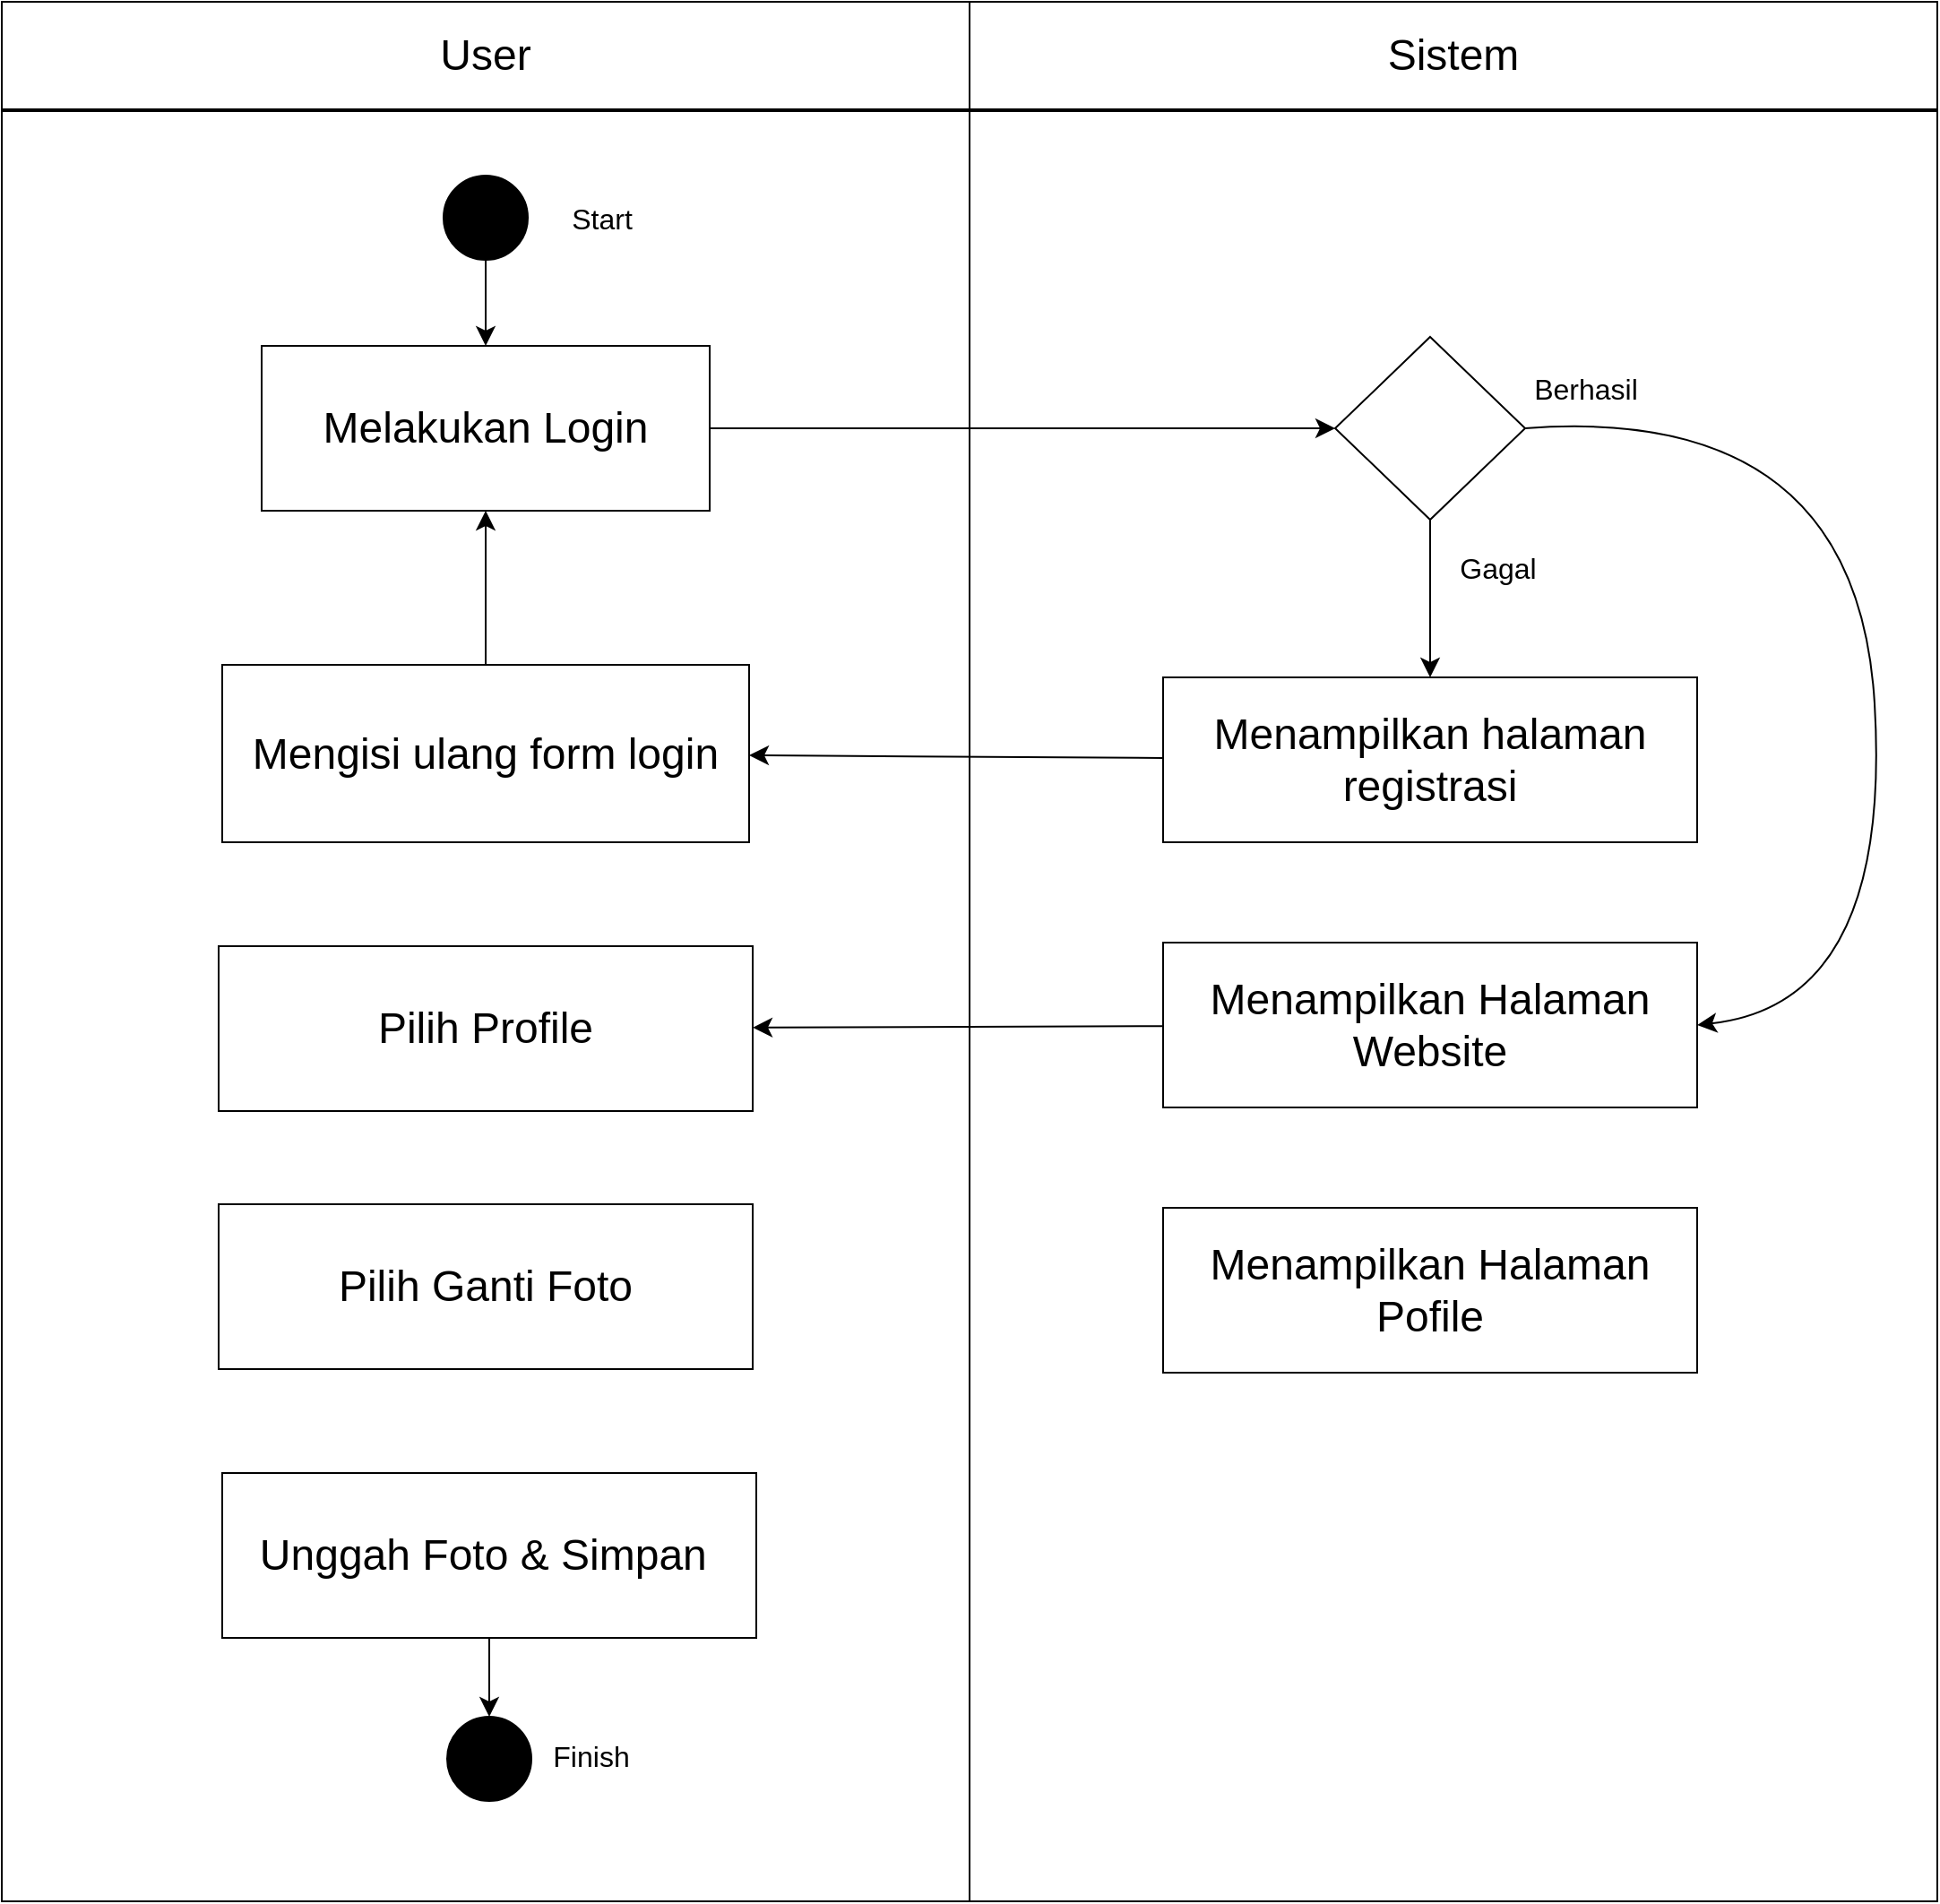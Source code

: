 <mxfile version="24.4.2" type="github" pages="8">
  <diagram name="halaman 1" id="jX1yEsnVQ2Mt1PET6_B0">
    <mxGraphModel dx="3855" dy="3940" grid="0" gridSize="10" guides="1" tooltips="1" connect="1" arrows="1" fold="1" page="0" pageScale="1" pageWidth="827" pageHeight="1169" math="0" shadow="0">
      <root>
        <mxCell id="0" />
        <mxCell id="1" parent="0" />
        <mxCell id="RgO3EvkuZD4sCrjLnApr-1" value="" style="rounded=0;whiteSpace=wrap;html=1;" parent="1" vertex="1">
          <mxGeometry x="-457" y="-1228" width="540" height="999" as="geometry" />
        </mxCell>
        <mxCell id="RgO3EvkuZD4sCrjLnApr-2" value="" style="rounded=0;whiteSpace=wrap;html=1;" parent="1" vertex="1">
          <mxGeometry x="83" y="-1228" width="540" height="999" as="geometry" />
        </mxCell>
        <mxCell id="RgO3EvkuZD4sCrjLnApr-3" value="&lt;span style=&quot;font-size: 24px;&quot;&gt;User&lt;/span&gt;" style="rounded=0;whiteSpace=wrap;html=1;" parent="1" vertex="1">
          <mxGeometry x="-457" y="-1289" width="540" height="60" as="geometry" />
        </mxCell>
        <mxCell id="RgO3EvkuZD4sCrjLnApr-4" value="&lt;font style=&quot;font-size: 24px;&quot;&gt;Sistem&lt;/font&gt;" style="rounded=0;whiteSpace=wrap;html=1;" parent="1" vertex="1">
          <mxGeometry x="83" y="-1289" width="540" height="60" as="geometry" />
        </mxCell>
        <mxCell id="WjuRRJzNrgz6LJPotT3e-4" style="edgeStyle=none;curved=1;rounded=0;orthogonalLoop=1;jettySize=auto;html=1;entryX=1;entryY=0.5;entryDx=0;entryDy=0;fontSize=12;startSize=8;endSize=8;" parent="1" target="WjuRRJzNrgz6LJPotT3e-1" edge="1">
          <mxGeometry relative="1" as="geometry">
            <mxPoint x="256" y="-776.663" as="sourcePoint" />
          </mxGeometry>
        </mxCell>
        <mxCell id="8qqjcDmBQJ7AOgxvOAv4-7" style="edgeStyle=none;curved=1;rounded=0;orthogonalLoop=1;jettySize=auto;html=1;entryX=1;entryY=0.5;entryDx=0;entryDy=0;fontSize=12;startSize=8;endSize=8;exitX=0.5;exitY=1;exitDx=0;exitDy=0;" parent="1" target="8qqjcDmBQJ7AOgxvOAv4-6" edge="1">
          <mxGeometry relative="1" as="geometry">
            <Array as="points">
              <mxPoint x="390" y="-879" />
            </Array>
            <mxPoint x="377" y="-1008.0" as="sourcePoint" />
          </mxGeometry>
        </mxCell>
        <mxCell id="WjuRRJzNrgz6LJPotT3e-5" style="edgeStyle=none;curved=1;rounded=0;orthogonalLoop=1;jettySize=auto;html=1;entryX=0;entryY=0.5;entryDx=0;entryDy=0;fontSize=12;startSize=8;endSize=8;" parent="1" source="WjuRRJzNrgz6LJPotT3e-1" edge="1">
          <mxGeometry relative="1" as="geometry">
            <Array as="points">
              <mxPoint x="-192" y="-608" />
            </Array>
            <mxPoint x="256" y="-636.5" as="targetPoint" />
          </mxGeometry>
        </mxCell>
        <mxCell id="WjuRRJzNrgz6LJPotT3e-15" style="edgeStyle=none;curved=1;rounded=0;orthogonalLoop=1;jettySize=auto;html=1;entryX=0.5;entryY=0;entryDx=0;entryDy=0;fontSize=12;startSize=8;endSize=8;exitX=0.5;exitY=1;exitDx=0;exitDy=0;" parent="1" source="WjuRRJzNrgz6LJPotT3e-6" edge="1">
          <mxGeometry relative="1" as="geometry">
            <Array as="points">
              <mxPoint x="-210" y="-366" />
              <mxPoint x="388" y="-412" />
            </Array>
            <mxPoint x="373" y="-353" as="targetPoint" />
          </mxGeometry>
        </mxCell>
        <mxCell id="WjuRRJzNrgz6LJPotT3e-11" style="edgeStyle=none;curved=1;rounded=0;orthogonalLoop=1;jettySize=auto;html=1;fontSize=12;startSize=8;endSize=8;" parent="1" target="WjuRRJzNrgz6LJPotT3e-6" edge="1">
          <mxGeometry relative="1" as="geometry">
            <mxPoint x="332.123" y="-487.88" as="sourcePoint" />
          </mxGeometry>
        </mxCell>
        <mxCell id="WjuRRJzNrgz6LJPotT3e-26" style="edgeStyle=none;curved=1;rounded=0;orthogonalLoop=1;jettySize=auto;html=1;entryX=1;entryY=0.5;entryDx=0;entryDy=0;fontSize=12;startSize=8;endSize=8;" parent="1" target="WjuRRJzNrgz6LJPotT3e-12" edge="1">
          <mxGeometry relative="1" as="geometry">
            <Array as="points">
              <mxPoint x="610" y="-480" />
              <mxPoint x="526" y="-120" />
            </Array>
            <mxPoint x="420.473" y="-486.507" as="sourcePoint" />
          </mxGeometry>
        </mxCell>
        <mxCell id="WjuRRJzNrgz6LJPotT3e-16" style="edgeStyle=none;curved=1;rounded=0;orthogonalLoop=1;jettySize=auto;html=1;entryX=0.5;entryY=0;entryDx=0;entryDy=0;fontSize=12;startSize=8;endSize=8;" parent="1" target="WjuRRJzNrgz6LJPotT3e-12" edge="1">
          <mxGeometry relative="1" as="geometry">
            <Array as="points">
              <mxPoint x="-183" y="-352" />
            </Array>
            <mxPoint x="252" y="-319.531" as="sourcePoint" />
          </mxGeometry>
        </mxCell>
        <mxCell id="A9M_q17cowBfVg-uTwUM-1" value="" style="ellipse;whiteSpace=wrap;html=1;aspect=fixed;strokeColor=#000000;fillColor=#000000;" vertex="1" parent="1">
          <mxGeometry x="-210.5" y="-1192" width="47" height="47" as="geometry" />
        </mxCell>
        <mxCell id="A9M_q17cowBfVg-uTwUM-2" value="" style="endArrow=classic;html=1;rounded=0;fontSize=12;startSize=8;endSize=8;curved=1;exitX=0.5;exitY=1;exitDx=0;exitDy=0;" edge="1" parent="1" source="A9M_q17cowBfVg-uTwUM-1" target="A9M_q17cowBfVg-uTwUM-4">
          <mxGeometry width="50" height="50" relative="1" as="geometry">
            <mxPoint x="-179" y="-934" as="sourcePoint" />
            <mxPoint x="-187" y="-1067" as="targetPoint" />
          </mxGeometry>
        </mxCell>
        <mxCell id="A9M_q17cowBfVg-uTwUM-3" style="edgeStyle=none;curved=1;rounded=0;orthogonalLoop=1;jettySize=auto;html=1;fontSize=12;startSize=8;endSize=8;entryX=0;entryY=0.5;entryDx=0;entryDy=0;" edge="1" parent="1" source="A9M_q17cowBfVg-uTwUM-4" target="A9M_q17cowBfVg-uTwUM-9">
          <mxGeometry relative="1" as="geometry">
            <mxPoint x="136" y="-1051" as="targetPoint" />
          </mxGeometry>
        </mxCell>
        <mxCell id="A9M_q17cowBfVg-uTwUM-4" value="&lt;font style=&quot;font-size: 24px;&quot;&gt;Melakukan Login&lt;/font&gt;" style="rounded=0;whiteSpace=wrap;html=1;" vertex="1" parent="1">
          <mxGeometry x="-312" y="-1097" width="250" height="92" as="geometry" />
        </mxCell>
        <mxCell id="A9M_q17cowBfVg-uTwUM-5" value="Start" style="text;html=1;align=center;verticalAlign=middle;whiteSpace=wrap;rounded=0;fontSize=16;" vertex="1" parent="1">
          <mxGeometry x="-152" y="-1183.5" width="60" height="30" as="geometry" />
        </mxCell>
        <mxCell id="A9M_q17cowBfVg-uTwUM-6" value="" style="edgeStyle=none;curved=1;rounded=0;orthogonalLoop=1;jettySize=auto;html=1;fontSize=12;startSize=8;endSize=8;" edge="1" parent="1" source="A9M_q17cowBfVg-uTwUM-7" target="A9M_q17cowBfVg-uTwUM-11">
          <mxGeometry relative="1" as="geometry" />
        </mxCell>
        <mxCell id="A9M_q17cowBfVg-uTwUM-7" value="&lt;font style=&quot;font-size: 24px;&quot;&gt;Menampilkan halaman registrasi&lt;/font&gt;" style="rounded=0;whiteSpace=wrap;html=1;" vertex="1" parent="1">
          <mxGeometry x="191" y="-912" width="298" height="92" as="geometry" />
        </mxCell>
        <mxCell id="A9M_q17cowBfVg-uTwUM-8" value="" style="edgeStyle=none;curved=1;rounded=0;orthogonalLoop=1;jettySize=auto;html=1;fontSize=12;startSize=8;endSize=8;" edge="1" parent="1" source="A9M_q17cowBfVg-uTwUM-9" target="A9M_q17cowBfVg-uTwUM-7">
          <mxGeometry relative="1" as="geometry" />
        </mxCell>
        <mxCell id="A9M_q17cowBfVg-uTwUM-16" style="edgeStyle=none;curved=1;rounded=0;orthogonalLoop=1;jettySize=auto;html=1;entryX=1;entryY=0.5;entryDx=0;entryDy=0;fontSize=12;startSize=8;endSize=8;exitX=1;exitY=0.5;exitDx=0;exitDy=0;" edge="1" parent="1" source="A9M_q17cowBfVg-uTwUM-9" target="A9M_q17cowBfVg-uTwUM-15">
          <mxGeometry relative="1" as="geometry">
            <Array as="points">
              <mxPoint x="578" y="-1065" />
              <mxPoint x="598" y="-730" />
            </Array>
          </mxGeometry>
        </mxCell>
        <mxCell id="A9M_q17cowBfVg-uTwUM-9" value="" style="rhombus;whiteSpace=wrap;html=1;" vertex="1" parent="1">
          <mxGeometry x="287" y="-1102" width="106" height="102" as="geometry" />
        </mxCell>
        <mxCell id="A9M_q17cowBfVg-uTwUM-10" value="" style="edgeStyle=none;curved=1;rounded=0;orthogonalLoop=1;jettySize=auto;html=1;fontSize=12;startSize=8;endSize=8;" edge="1" parent="1" source="A9M_q17cowBfVg-uTwUM-11" target="A9M_q17cowBfVg-uTwUM-4">
          <mxGeometry relative="1" as="geometry" />
        </mxCell>
        <mxCell id="A9M_q17cowBfVg-uTwUM-11" value="&lt;span style=&quot;font-size: 24px;&quot;&gt;Mengisi ulang form login&lt;/span&gt;" style="whiteSpace=wrap;html=1;rounded=0;" vertex="1" parent="1">
          <mxGeometry x="-334" y="-919" width="294" height="99" as="geometry" />
        </mxCell>
        <mxCell id="A9M_q17cowBfVg-uTwUM-12" value="Gagal" style="text;html=1;align=center;verticalAlign=middle;whiteSpace=wrap;rounded=0;fontSize=16;" vertex="1" parent="1">
          <mxGeometry x="347.5" y="-988" width="60" height="30" as="geometry" />
        </mxCell>
        <mxCell id="A9M_q17cowBfVg-uTwUM-13" value="Berhasil" style="text;html=1;align=center;verticalAlign=middle;whiteSpace=wrap;rounded=0;fontSize=16;" vertex="1" parent="1">
          <mxGeometry x="397" y="-1088" width="60" height="30" as="geometry" />
        </mxCell>
        <mxCell id="A9M_q17cowBfVg-uTwUM-21" style="edgeStyle=none;curved=1;rounded=0;orthogonalLoop=1;jettySize=auto;html=1;fontSize=12;startSize=8;endSize=8;" edge="1" parent="1" source="A9M_q17cowBfVg-uTwUM-15" target="A9M_q17cowBfVg-uTwUM-17">
          <mxGeometry relative="1" as="geometry" />
        </mxCell>
        <mxCell id="A9M_q17cowBfVg-uTwUM-15" value="&lt;font style=&quot;font-size: 24px;&quot;&gt;Menampilkan Halaman Website&lt;/font&gt;" style="rounded=0;whiteSpace=wrap;html=1;" vertex="1" parent="1">
          <mxGeometry x="191" y="-764" width="298" height="92" as="geometry" />
        </mxCell>
        <mxCell id="A9M_q17cowBfVg-uTwUM-17" value="&lt;font style=&quot;font-size: 24px;&quot;&gt;Pilih Profile&lt;/font&gt;" style="rounded=0;whiteSpace=wrap;html=1;" vertex="1" parent="1">
          <mxGeometry x="-336" y="-762" width="298" height="92" as="geometry" />
        </mxCell>
        <mxCell id="A9M_q17cowBfVg-uTwUM-31" value="&lt;font style=&quot;font-size: 24px;&quot;&gt;Menampilkan Halaman Pofile&lt;/font&gt;" style="rounded=0;whiteSpace=wrap;html=1;" vertex="1" parent="1">
          <mxGeometry x="191" y="-616" width="298" height="92" as="geometry" />
        </mxCell>
        <mxCell id="A9M_q17cowBfVg-uTwUM-32" value="&lt;span style=&quot;font-size: 24px;&quot;&gt;Pilih Ganti Foto&lt;/span&gt;" style="rounded=0;whiteSpace=wrap;html=1;" vertex="1" parent="1">
          <mxGeometry x="-336" y="-618" width="298" height="92" as="geometry" />
        </mxCell>
        <mxCell id="A9M_q17cowBfVg-uTwUM-38" style="edgeStyle=none;curved=1;rounded=0;orthogonalLoop=1;jettySize=auto;html=1;fontSize=12;startSize=8;endSize=8;" edge="1" parent="1" source="A9M_q17cowBfVg-uTwUM-33" target="A9M_q17cowBfVg-uTwUM-35">
          <mxGeometry relative="1" as="geometry" />
        </mxCell>
        <mxCell id="A9M_q17cowBfVg-uTwUM-33" value="&lt;span style=&quot;font-size: 24px;&quot;&gt;Unggah Foto &amp;amp; Simpan&amp;nbsp;&lt;/span&gt;" style="rounded=0;whiteSpace=wrap;html=1;" vertex="1" parent="1">
          <mxGeometry x="-334" y="-468" width="298" height="92" as="geometry" />
        </mxCell>
        <mxCell id="A9M_q17cowBfVg-uTwUM-35" value="" style="ellipse;whiteSpace=wrap;html=1;aspect=fixed;strokeColor=#000000;fillColor=#000000;" vertex="1" parent="1">
          <mxGeometry x="-208.5" y="-332" width="47" height="47" as="geometry" />
        </mxCell>
        <mxCell id="A9M_q17cowBfVg-uTwUM-36" value="Finish" style="text;html=1;align=center;verticalAlign=middle;whiteSpace=wrap;rounded=0;fontSize=16;" vertex="1" parent="1">
          <mxGeometry x="-158" y="-325" width="60" height="30" as="geometry" />
        </mxCell>
      </root>
    </mxGraphModel>
  </diagram>
  <diagram id="iw1356oEzjfezYxsl4SE" name="Halaman-2">
    <mxGraphModel dx="1520" dy="884" grid="0" gridSize="10" guides="1" tooltips="1" connect="1" arrows="1" fold="1" page="0" pageScale="1" pageWidth="827" pageHeight="1169" math="0" shadow="0">
      <root>
        <mxCell id="0" />
        <mxCell id="1" parent="0" />
        <mxCell id="AgO5KMO1aCXZVUEn6d6r-1" value="" style="rounded=0;whiteSpace=wrap;html=1;" parent="1" vertex="1">
          <mxGeometry x="-370" y="-107" width="872" height="744" as="geometry" />
        </mxCell>
        <mxCell id="AgO5KMO1aCXZVUEn6d6r-2" value="" style="rounded=0;whiteSpace=wrap;html=1;" parent="1" vertex="1">
          <mxGeometry x="-215" y="-37" width="668" height="643" as="geometry" />
        </mxCell>
        <mxCell id="AgO5KMO1aCXZVUEn6d6r-3" value="&lt;font style=&quot;font-size: 20px;&quot;&gt;Admin&lt;/font&gt;" style="shape=umlActor;verticalLabelPosition=bottom;verticalAlign=top;html=1;outlineConnect=0;fontStyle=1;fontSize=14;" parent="1" vertex="1">
          <mxGeometry x="-303" y="47" width="30" height="60" as="geometry" />
        </mxCell>
        <mxCell id="AgO5KMO1aCXZVUEn6d6r-4" value="&lt;span style=&quot;font-size: 20px; font-family: &amp;quot;Times New Roman&amp;quot;, serif;&quot; lang=&quot;id&quot;&gt;Mengelola&lt;span style=&quot;letter-spacing:-.2pt&quot;&gt; &lt;/span&gt;data&lt;span style=&quot;letter-spacing:-.25pt&quot;&gt; &lt;/span&gt;&lt;i&gt;user&lt;/i&gt;.&lt;/span&gt;" style="ellipse;whiteSpace=wrap;html=1;" parent="1" vertex="1">
          <mxGeometry x="-150" y="-15" width="214" height="80" as="geometry" />
        </mxCell>
        <mxCell id="AgO5KMO1aCXZVUEn6d6r-5" value="&lt;font style=&quot;font-size: 20px;&quot;&gt;Donatur&lt;/font&gt;" style="shape=umlActor;verticalLabelPosition=bottom;verticalAlign=top;html=1;outlineConnect=0;fontStyle=1;fontSize=14;" parent="1" vertex="1">
          <mxGeometry x="-303" y="310" width="30" height="60" as="geometry" />
        </mxCell>
        <mxCell id="AgO5KMO1aCXZVUEn6d6r-6" value="&lt;span style=&quot;font-size: 20px; font-family: &amp;quot;Times New Roman&amp;quot;, serif;&quot; lang=&quot;id&quot;&gt;Mengelola&lt;span style=&quot;letter-spacing:-.25pt&quot;&gt; &lt;/span&gt;data&lt;span style=&quot;letter-spacing:-.25pt&quot;&gt; &lt;/span&gt;donatur&lt;/span&gt;" style="ellipse;whiteSpace=wrap;html=1;" parent="1" vertex="1">
          <mxGeometry x="-150" y="203" width="214" height="80" as="geometry" />
        </mxCell>
        <mxCell id="AgO5KMO1aCXZVUEn6d6r-7" value="&lt;span style=&quot;font-size: 20px; font-family: &amp;quot;Times New Roman&amp;quot;, serif;&quot; lang=&quot;id&quot;&gt;Mengelola&lt;span style=&quot;letter-spacing:-.2pt&quot;&gt; &lt;/span&gt;data&lt;span style=&quot;letter-spacing:-.25pt&quot;&gt;&amp;nbsp;transaksi&lt;/span&gt;&lt;/span&gt;" style="ellipse;whiteSpace=wrap;html=1;" parent="1" vertex="1">
          <mxGeometry x="-150" y="389" width="214" height="80" as="geometry" />
        </mxCell>
        <mxCell id="AgO5KMO1aCXZVUEn6d6r-8" value="&lt;span style=&quot;font-family: &amp;quot;Times New Roman&amp;quot;, serif;&quot; lang=&quot;id&quot;&gt;&lt;font style=&quot;font-size: 20px;&quot;&gt;Mengelola&lt;span style=&quot;letter-spacing: -0.2pt;&quot;&gt;&amp;nbsp;laporan&lt;/span&gt;&lt;/font&gt;&lt;/span&gt;&lt;div style=&quot;&quot;&gt;&lt;span style=&quot;font-family: &amp;quot;Times New Roman&amp;quot;, serif;&quot; lang=&quot;id&quot;&gt;&lt;font style=&quot;font-size: 20px;&quot;&gt;penggalangan dana&lt;/font&gt;&lt;/span&gt;&lt;/div&gt;" style="ellipse;whiteSpace=wrap;html=1;fontSize=20;" parent="1" vertex="1">
          <mxGeometry x="-150" y="296" width="214" height="80" as="geometry" />
        </mxCell>
        <mxCell id="AgO5KMO1aCXZVUEn6d6r-9" value="" style="endArrow=none;html=1;rounded=0;fontSize=12;startSize=8;endSize=8;curved=1;entryX=0;entryY=0.5;entryDx=0;entryDy=0;" parent="1" source="AgO5KMO1aCXZVUEn6d6r-3" target="AgO5KMO1aCXZVUEn6d6r-4" edge="1">
          <mxGeometry width="50" height="50" relative="1" as="geometry">
            <mxPoint x="-83" y="283" as="sourcePoint" />
            <mxPoint x="-33" y="233" as="targetPoint" />
          </mxGeometry>
        </mxCell>
        <mxCell id="AgO5KMO1aCXZVUEn6d6r-10" value="" style="endArrow=none;html=1;rounded=0;fontSize=12;startSize=8;endSize=8;curved=1;entryX=0;entryY=0.5;entryDx=0;entryDy=0;" parent="1" source="AgO5KMO1aCXZVUEn6d6r-3" target="AgO5KMO1aCXZVUEn6d6r-6" edge="1">
          <mxGeometry width="50" height="50" relative="1" as="geometry">
            <mxPoint x="-263" y="86" as="sourcePoint" />
            <mxPoint x="-48" y="70" as="targetPoint" />
          </mxGeometry>
        </mxCell>
        <mxCell id="AgO5KMO1aCXZVUEn6d6r-11" value="" style="endArrow=none;html=1;rounded=0;fontSize=12;startSize=8;endSize=8;curved=1;entryX=0;entryY=0.5;entryDx=0;entryDy=0;" parent="1" source="AgO5KMO1aCXZVUEn6d6r-3" target="AgO5KMO1aCXZVUEn6d6r-7" edge="1">
          <mxGeometry width="50" height="50" relative="1" as="geometry">
            <mxPoint x="-253" y="96" as="sourcePoint" />
            <mxPoint x="-38" y="80" as="targetPoint" />
          </mxGeometry>
        </mxCell>
        <mxCell id="AgO5KMO1aCXZVUEn6d6r-12" value="" style="endArrow=none;html=1;rounded=0;fontSize=12;startSize=8;endSize=8;curved=1;entryX=0;entryY=0.5;entryDx=0;entryDy=0;" parent="1" source="AgO5KMO1aCXZVUEn6d6r-3" target="AgO5KMO1aCXZVUEn6d6r-8" edge="1">
          <mxGeometry width="50" height="50" relative="1" as="geometry">
            <mxPoint x="-263" y="100" as="sourcePoint" />
            <mxPoint x="-48" y="283" as="targetPoint" />
          </mxGeometry>
        </mxCell>
        <mxCell id="AgO5KMO1aCXZVUEn6d6r-13" value="" style="endArrow=none;html=1;rounded=0;fontSize=12;startSize=8;endSize=8;curved=1;entryX=0;entryY=0.5;entryDx=0;entryDy=0;" parent="1" source="AgO5KMO1aCXZVUEn6d6r-5" target="AgO5KMO1aCXZVUEn6d6r-7" edge="1">
          <mxGeometry width="50" height="50" relative="1" as="geometry">
            <mxPoint x="-263" y="353" as="sourcePoint" />
            <mxPoint x="-48" y="403" as="targetPoint" />
          </mxGeometry>
        </mxCell>
        <mxCell id="AgO5KMO1aCXZVUEn6d6r-14" value="&lt;font face=&quot;Times New Roman, serif&quot;&gt;&lt;span style=&quot;font-size: 20px;&quot;&gt;Melakukan login&lt;/span&gt;&lt;/font&gt;" style="ellipse;whiteSpace=wrap;html=1;" parent="1" vertex="1">
          <mxGeometry x="213" y="205.5" width="214" height="80" as="geometry" />
        </mxCell>
        <mxCell id="AgO5KMO1aCXZVUEn6d6r-15" value="" style="endArrow=classic;html=1;rounded=0;fontSize=12;startSize=8;endSize=8;curved=1;entryX=0.124;entryY=0.199;entryDx=0;entryDy=0;exitX=1;exitY=0.5;exitDx=0;exitDy=0;entryPerimeter=0;" parent="1" source="AgO5KMO1aCXZVUEn6d6r-4" target="AgO5KMO1aCXZVUEn6d6r-14" edge="1">
          <mxGeometry relative="1" as="geometry">
            <mxPoint x="62" y="151" as="sourcePoint" />
            <mxPoint x="162" y="151" as="targetPoint" />
          </mxGeometry>
        </mxCell>
        <mxCell id="AgO5KMO1aCXZVUEn6d6r-16" value="&amp;lt;&amp;lt;Include&amp;gt;&amp;gt;" style="edgeLabel;resizable=0;html=1;fontSize=12;;align=center;verticalAlign=middle;" parent="AgO5KMO1aCXZVUEn6d6r-15" connectable="0" vertex="1">
          <mxGeometry relative="1" as="geometry" />
        </mxCell>
        <mxCell id="AgO5KMO1aCXZVUEn6d6r-17" value="" style="endArrow=classic;html=1;rounded=0;fontSize=12;startSize=8;endSize=8;curved=1;exitX=1;exitY=0.5;exitDx=0;exitDy=0;entryX=0.011;entryY=0.356;entryDx=0;entryDy=0;entryPerimeter=0;" parent="1" source="AgO5KMO1aCXZVUEn6d6r-6" target="AgO5KMO1aCXZVUEn6d6r-14" edge="1">
          <mxGeometry relative="1" as="geometry">
            <mxPoint x="166" y="70" as="sourcePoint" />
            <mxPoint x="329" y="246" as="targetPoint" />
          </mxGeometry>
        </mxCell>
        <mxCell id="AgO5KMO1aCXZVUEn6d6r-18" value="&amp;lt;&amp;lt;Include&amp;gt;&amp;gt;" style="edgeLabel;resizable=0;html=1;fontSize=12;;align=center;verticalAlign=middle;" parent="AgO5KMO1aCXZVUEn6d6r-17" connectable="0" vertex="1">
          <mxGeometry relative="1" as="geometry" />
        </mxCell>
        <mxCell id="AgO5KMO1aCXZVUEn6d6r-19" value="" style="endArrow=classic;html=1;rounded=0;fontSize=12;startSize=8;endSize=8;curved=1;entryX=0;entryY=1;entryDx=0;entryDy=0;exitX=1;exitY=0.5;exitDx=0;exitDy=0;" parent="1" source="AgO5KMO1aCXZVUEn6d6r-7" target="AgO5KMO1aCXZVUEn6d6r-14" edge="1">
          <mxGeometry relative="1" as="geometry">
            <mxPoint x="176" y="80" as="sourcePoint" />
            <mxPoint x="349" y="266" as="targetPoint" />
          </mxGeometry>
        </mxCell>
        <mxCell id="AgO5KMO1aCXZVUEn6d6r-20" value="&amp;lt;&amp;lt;Include&amp;gt;&amp;gt;" style="edgeLabel;resizable=0;html=1;fontSize=12;;align=center;verticalAlign=middle;" parent="AgO5KMO1aCXZVUEn6d6r-19" connectable="0" vertex="1">
          <mxGeometry relative="1" as="geometry" />
        </mxCell>
        <mxCell id="AgO5KMO1aCXZVUEn6d6r-21" value="" style="endArrow=classic;html=1;rounded=0;fontSize=12;startSize=8;endSize=8;curved=1;exitX=1;exitY=0.5;exitDx=0;exitDy=0;entryX=0.018;entryY=0.666;entryDx=0;entryDy=0;entryPerimeter=0;" parent="1" source="AgO5KMO1aCXZVUEn6d6r-8" target="AgO5KMO1aCXZVUEn6d6r-14" edge="1">
          <mxGeometry relative="1" as="geometry">
            <mxPoint x="186" y="90" as="sourcePoint" />
            <mxPoint x="359" y="276" as="targetPoint" />
          </mxGeometry>
        </mxCell>
        <mxCell id="AgO5KMO1aCXZVUEn6d6r-22" value="&amp;lt;&amp;lt;Include&amp;gt;&amp;gt;" style="edgeLabel;resizable=0;html=1;fontSize=12;;align=center;verticalAlign=middle;" parent="AgO5KMO1aCXZVUEn6d6r-21" connectable="0" vertex="1">
          <mxGeometry relative="1" as="geometry" />
        </mxCell>
        <mxCell id="AgO5KMO1aCXZVUEn6d6r-23" value="&lt;span style=&quot;font-family: &amp;quot;Times New Roman&amp;quot;, serif;&quot; lang=&quot;id&quot;&gt;&lt;font style=&quot;font-size: 20px;&quot;&gt;Mengelola data&lt;/font&gt;&lt;/span&gt;&lt;div&gt;&lt;span style=&quot;font-family: &amp;quot;Times New Roman&amp;quot;, serif;&quot; lang=&quot;id&quot;&gt;&lt;font style=&quot;font-size: 20px;&quot;&gt;penggalangan dana&lt;/font&gt;&lt;/span&gt;&lt;/div&gt;" style="ellipse;whiteSpace=wrap;html=1;" parent="1" vertex="1">
          <mxGeometry x="-165.5" y="81" width="245" height="104" as="geometry" />
        </mxCell>
        <mxCell id="AgO5KMO1aCXZVUEn6d6r-24" value="" style="endArrow=none;html=1;rounded=0;fontSize=12;startSize=8;endSize=8;curved=1;entryX=0;entryY=0.5;entryDx=0;entryDy=0;" parent="1" source="AgO5KMO1aCXZVUEn6d6r-3" target="AgO5KMO1aCXZVUEn6d6r-23" edge="1">
          <mxGeometry width="50" height="50" relative="1" as="geometry">
            <mxPoint x="-277" y="142" as="sourcePoint" />
            <mxPoint x="-37" y="300" as="targetPoint" />
          </mxGeometry>
        </mxCell>
        <mxCell id="AgO5KMO1aCXZVUEn6d6r-25" value="" style="endArrow=classic;html=1;rounded=0;fontSize=12;startSize=8;endSize=8;curved=1;entryX=0.048;entryY=0.298;entryDx=0;entryDy=0;exitX=1;exitY=0.5;exitDx=0;exitDy=0;entryPerimeter=0;" parent="1" source="AgO5KMO1aCXZVUEn6d6r-23" target="AgO5KMO1aCXZVUEn6d6r-14" edge="1">
          <mxGeometry relative="1" as="geometry">
            <mxPoint x="58" y="218" as="sourcePoint" />
            <mxPoint x="236" y="288" as="targetPoint" />
          </mxGeometry>
        </mxCell>
        <mxCell id="AgO5KMO1aCXZVUEn6d6r-26" value="&amp;lt;&amp;lt;Include&amp;gt;&amp;gt;" style="edgeLabel;resizable=0;html=1;fontSize=12;;align=center;verticalAlign=middle;" parent="AgO5KMO1aCXZVUEn6d6r-25" connectable="0" vertex="1">
          <mxGeometry relative="1" as="geometry" />
        </mxCell>
        <mxCell id="AgO5KMO1aCXZVUEn6d6r-27" value="&lt;span style=&quot;font-size: 20px; font-family: &amp;quot;Times New Roman&amp;quot;, serif;&quot; lang=&quot;id&quot;&gt;Mengelola&lt;span style=&quot;letter-spacing:-.2pt&quot;&gt; &lt;/span&gt;data&lt;span style=&quot;letter-spacing:-.25pt&quot;&gt;&amp;nbsp;pembayaran&lt;/span&gt;&lt;/span&gt;" style="ellipse;whiteSpace=wrap;html=1;" parent="1" vertex="1">
          <mxGeometry x="-150" y="489" width="214" height="80" as="geometry" />
        </mxCell>
        <mxCell id="AgO5KMO1aCXZVUEn6d6r-28" value="" style="endArrow=none;html=1;rounded=0;fontSize=12;startSize=8;endSize=8;curved=1;entryX=0;entryY=0.5;entryDx=0;entryDy=0;" parent="1" source="AgO5KMO1aCXZVUEn6d6r-5" target="AgO5KMO1aCXZVUEn6d6r-27" edge="1">
          <mxGeometry width="50" height="50" relative="1" as="geometry">
            <mxPoint x="-273" y="450" as="sourcePoint" />
            <mxPoint x="-48" y="503" as="targetPoint" />
          </mxGeometry>
        </mxCell>
        <mxCell id="AgO5KMO1aCXZVUEn6d6r-29" value="" style="endArrow=classic;html=1;rounded=0;fontSize=12;startSize=8;endSize=8;curved=1;exitX=1;exitY=0.5;exitDx=0;exitDy=0;" parent="1" source="AgO5KMO1aCXZVUEn6d6r-27" target="AgO5KMO1aCXZVUEn6d6r-14" edge="1">
          <mxGeometry relative="1" as="geometry">
            <mxPoint x="176" y="180" as="sourcePoint" />
            <mxPoint x="244" y="374" as="targetPoint" />
          </mxGeometry>
        </mxCell>
        <mxCell id="AgO5KMO1aCXZVUEn6d6r-30" value="&amp;lt;&amp;lt;Include&amp;gt;&amp;gt;" style="edgeLabel;resizable=0;html=1;fontSize=12;;align=center;verticalAlign=middle;" parent="AgO5KMO1aCXZVUEn6d6r-29" connectable="0" vertex="1">
          <mxGeometry relative="1" as="geometry" />
        </mxCell>
        <mxCell id="AgO5KMO1aCXZVUEn6d6r-31" value="&lt;span style=&quot;font-size: 20px;&quot; lang=&quot;id&quot;&gt;&lt;b&gt;SISTEM&lt;span style=&quot;letter-spacing:-.8pt&quot;&gt; &lt;/span&gt;INFORMASI PENYALURAN DONASI BERBASIS &lt;i&gt;WEBSITE&lt;/i&gt;&lt;/b&gt;&lt;/span&gt;" style="text;html=1;align=center;verticalAlign=middle;whiteSpace=wrap;rounded=0;fontSize=16;" parent="1" vertex="1">
          <mxGeometry x="-265.5" y="-104" width="663" height="30" as="geometry" />
        </mxCell>
      </root>
    </mxGraphModel>
  </diagram>
  <diagram id="MZUyWClu__bzq8FrSVtX" name="Halaman-3">
    <mxGraphModel dx="2348" dy="2808" grid="0" gridSize="10" guides="1" tooltips="1" connect="1" arrows="1" fold="1" page="0" pageScale="1" pageWidth="827" pageHeight="1169" math="0" shadow="0">
      <root>
        <mxCell id="0" />
        <mxCell id="1" parent="0" />
        <mxCell id="Sc-U43HcOdUArI4lmvkl-1" value="" style="rounded=0;whiteSpace=wrap;html=1;" parent="1" vertex="1">
          <mxGeometry x="-457" y="-1228" width="540" height="979" as="geometry" />
        </mxCell>
        <mxCell id="Sc-U43HcOdUArI4lmvkl-2" value="" style="rounded=0;whiteSpace=wrap;html=1;" parent="1" vertex="1">
          <mxGeometry x="83" y="-1228" width="540" height="979" as="geometry" />
        </mxCell>
        <mxCell id="Sc-U43HcOdUArI4lmvkl-3" value="&lt;font style=&quot;font-size: 24px;&quot;&gt;Admin&lt;/font&gt;" style="rounded=0;whiteSpace=wrap;html=1;" parent="1" vertex="1">
          <mxGeometry x="-457" y="-1289" width="540" height="60" as="geometry" />
        </mxCell>
        <mxCell id="Sc-U43HcOdUArI4lmvkl-4" value="&lt;font style=&quot;font-size: 24px;&quot;&gt;Sistem&lt;/font&gt;" style="rounded=0;whiteSpace=wrap;html=1;" parent="1" vertex="1">
          <mxGeometry x="83" y="-1289" width="540" height="60" as="geometry" />
        </mxCell>
        <mxCell id="Sc-U43HcOdUArI4lmvkl-5" value="" style="ellipse;whiteSpace=wrap;html=1;aspect=fixed;strokeColor=#000000;fillColor=#000000;" parent="1" vertex="1">
          <mxGeometry x="-210.5" y="-1192" width="47" height="47" as="geometry" />
        </mxCell>
        <mxCell id="Sc-U43HcOdUArI4lmvkl-6" value="" style="endArrow=classic;html=1;rounded=0;fontSize=12;startSize=8;endSize=8;curved=1;exitX=0.5;exitY=1;exitDx=0;exitDy=0;" parent="1" source="Sc-U43HcOdUArI4lmvkl-5" target="Sc-U43HcOdUArI4lmvkl-8" edge="1">
          <mxGeometry width="50" height="50" relative="1" as="geometry">
            <mxPoint x="-179" y="-934" as="sourcePoint" />
            <mxPoint x="-187" y="-1067" as="targetPoint" />
          </mxGeometry>
        </mxCell>
        <mxCell id="Sc-U43HcOdUArI4lmvkl-7" style="edgeStyle=none;curved=1;rounded=0;orthogonalLoop=1;jettySize=auto;html=1;fontSize=12;startSize=8;endSize=8;entryX=0;entryY=0.5;entryDx=0;entryDy=0;" parent="1" source="Sc-U43HcOdUArI4lmvkl-8" target="Sc-U43HcOdUArI4lmvkl-14" edge="1">
          <mxGeometry relative="1" as="geometry">
            <mxPoint x="136" y="-1051" as="targetPoint" />
          </mxGeometry>
        </mxCell>
        <mxCell id="Sc-U43HcOdUArI4lmvkl-8" value="&lt;font style=&quot;font-size: 24px;&quot;&gt;Melakukan Login&lt;/font&gt;" style="rounded=0;whiteSpace=wrap;html=1;" parent="1" vertex="1">
          <mxGeometry x="-312" y="-1097" width="250" height="92" as="geometry" />
        </mxCell>
        <mxCell id="Sc-U43HcOdUArI4lmvkl-9" value="Start" style="text;html=1;align=center;verticalAlign=middle;whiteSpace=wrap;rounded=0;fontSize=16;" parent="1" vertex="1">
          <mxGeometry x="-152" y="-1183.5" width="60" height="30" as="geometry" />
        </mxCell>
        <mxCell id="Sc-U43HcOdUArI4lmvkl-10" value="" style="edgeStyle=none;curved=1;rounded=0;orthogonalLoop=1;jettySize=auto;html=1;fontSize=12;startSize=8;endSize=8;" parent="1" source="Sc-U43HcOdUArI4lmvkl-11" target="Sc-U43HcOdUArI4lmvkl-18" edge="1">
          <mxGeometry relative="1" as="geometry" />
        </mxCell>
        <mxCell id="Sc-U43HcOdUArI4lmvkl-11" value="&lt;font style=&quot;font-size: 24px;&quot;&gt;Menampilkan halaman registrasi&lt;/font&gt;" style="rounded=0;whiteSpace=wrap;html=1;" parent="1" vertex="1">
          <mxGeometry x="191" y="-912" width="298" height="92" as="geometry" />
        </mxCell>
        <mxCell id="Sc-U43HcOdUArI4lmvkl-12" value="" style="edgeStyle=none;curved=1;rounded=0;orthogonalLoop=1;jettySize=auto;html=1;fontSize=12;startSize=8;endSize=8;entryX=1;entryY=0.5;entryDx=0;entryDy=0;" parent="1" target="Sc-U43HcOdUArI4lmvkl-16" edge="1">
          <mxGeometry relative="1" as="geometry">
            <mxPoint x="552" y="-705" as="sourcePoint" />
          </mxGeometry>
        </mxCell>
        <mxCell id="Sc-U43HcOdUArI4lmvkl-13" value="" style="edgeStyle=none;curved=1;rounded=0;orthogonalLoop=1;jettySize=auto;html=1;fontSize=12;startSize=8;endSize=8;" parent="1" source="Sc-U43HcOdUArI4lmvkl-14" target="Sc-U43HcOdUArI4lmvkl-11" edge="1">
          <mxGeometry relative="1" as="geometry" />
        </mxCell>
        <mxCell id="Sc-U43HcOdUArI4lmvkl-14" value="" style="rhombus;whiteSpace=wrap;html=1;" parent="1" vertex="1">
          <mxGeometry x="287" y="-1102" width="106" height="102" as="geometry" />
        </mxCell>
        <mxCell id="Sc-U43HcOdUArI4lmvkl-15" value="" style="edgeStyle=none;curved=1;rounded=0;orthogonalLoop=1;jettySize=auto;html=1;fontSize=12;startSize=8;endSize=8;" parent="1" source="Sc-U43HcOdUArI4lmvkl-16" target="Sc-U43HcOdUArI4lmvkl-23" edge="1">
          <mxGeometry relative="1" as="geometry" />
        </mxCell>
        <mxCell id="Sc-U43HcOdUArI4lmvkl-16" value="&lt;font style=&quot;font-size: 24px;&quot;&gt;Menampilkan Menu Dashboard&lt;/font&gt;" style="whiteSpace=wrap;html=1;" parent="1" vertex="1">
          <mxGeometry x="212" y="-748" width="256" height="86" as="geometry" />
        </mxCell>
        <mxCell id="Sc-U43HcOdUArI4lmvkl-17" value="" style="edgeStyle=none;curved=1;rounded=0;orthogonalLoop=1;jettySize=auto;html=1;fontSize=12;startSize=8;endSize=8;" parent="1" source="Sc-U43HcOdUArI4lmvkl-18" target="Sc-U43HcOdUArI4lmvkl-8" edge="1">
          <mxGeometry relative="1" as="geometry" />
        </mxCell>
        <mxCell id="Sc-U43HcOdUArI4lmvkl-18" value="&lt;span style=&quot;font-size: 24px;&quot;&gt;Mengisi ulang form login&lt;/span&gt;" style="whiteSpace=wrap;html=1;rounded=0;" parent="1" vertex="1">
          <mxGeometry x="-307" y="-915.5" width="240" height="99" as="geometry" />
        </mxCell>
        <mxCell id="Sc-U43HcOdUArI4lmvkl-19" value="Gagal" style="text;html=1;align=center;verticalAlign=middle;whiteSpace=wrap;rounded=0;fontSize=16;" parent="1" vertex="1">
          <mxGeometry x="347.5" y="-988" width="60" height="30" as="geometry" />
        </mxCell>
        <mxCell id="Sc-U43HcOdUArI4lmvkl-20" value="Berhasil" style="text;html=1;align=center;verticalAlign=middle;whiteSpace=wrap;rounded=0;fontSize=16;" parent="1" vertex="1">
          <mxGeometry x="397" y="-1088" width="60" height="30" as="geometry" />
        </mxCell>
        <mxCell id="Sc-U43HcOdUArI4lmvkl-21" value="" style="edgeStyle=none;curved=1;rounded=0;orthogonalLoop=1;jettySize=auto;html=1;fontSize=12;startSize=8;endSize=8;exitX=1;exitY=0.5;exitDx=0;exitDy=0;" parent="1" source="Sc-U43HcOdUArI4lmvkl-26" target="Sc-U43HcOdUArI4lmvkl-25" edge="1">
          <mxGeometry relative="1" as="geometry" />
        </mxCell>
        <mxCell id="Sc-U43HcOdUArI4lmvkl-22" value="" style="edgeStyle=none;curved=1;rounded=0;orthogonalLoop=1;jettySize=auto;html=1;fontSize=12;startSize=8;endSize=8;" parent="1" source="Sc-U43HcOdUArI4lmvkl-23" target="Sc-U43HcOdUArI4lmvkl-26" edge="1">
          <mxGeometry relative="1" as="geometry" />
        </mxCell>
        <mxCell id="Sc-U43HcOdUArI4lmvkl-23" value="&lt;font style=&quot;font-size: 24px;&quot;&gt;Membuat campaign donasi baru&lt;/font&gt;" style="whiteSpace=wrap;html=1;" parent="1" vertex="1">
          <mxGeometry x="-328" y="-759.5" width="282" height="109" as="geometry" />
        </mxCell>
        <mxCell id="Sc-U43HcOdUArI4lmvkl-24" value="" style="edgeStyle=none;curved=1;rounded=0;orthogonalLoop=1;jettySize=auto;html=1;fontSize=12;startSize=8;endSize=8;" parent="1" source="Sc-U43HcOdUArI4lmvkl-25" target="Sc-U43HcOdUArI4lmvkl-27" edge="1">
          <mxGeometry relative="1" as="geometry" />
        </mxCell>
        <mxCell id="Sc-U43HcOdUArI4lmvkl-25" value="&lt;font style=&quot;font-size: 24px;&quot;&gt;Menampilkan campaign penggalangan dana pada beranda halaman&lt;/font&gt;" style="whiteSpace=wrap;html=1;" parent="1" vertex="1">
          <mxGeometry x="180" y="-587.5" width="320" height="130" as="geometry" />
        </mxCell>
        <mxCell id="Sc-U43HcOdUArI4lmvkl-26" value="&lt;font style=&quot;font-size: 24px;&quot;&gt;Mengisi form campaign&lt;/font&gt;" style="whiteSpace=wrap;html=1;" parent="1" vertex="1">
          <mxGeometry x="-318.5" y="-587.25" width="263" height="129.5" as="geometry" />
        </mxCell>
        <mxCell id="Sc-U43HcOdUArI4lmvkl-27" value="" style="ellipse;whiteSpace=wrap;html=1;strokeColor=#000000;fillColor=#000000;" parent="1" vertex="1">
          <mxGeometry x="316.25" y="-374" width="47.5" height="47.5" as="geometry" />
        </mxCell>
        <mxCell id="Sc-U43HcOdUArI4lmvkl-28" value="Finish" style="text;html=1;align=center;verticalAlign=middle;whiteSpace=wrap;rounded=0;fontSize=16;" parent="1" vertex="1">
          <mxGeometry x="368" y="-365.25" width="60" height="30" as="geometry" />
        </mxCell>
        <mxCell id="Sc-U43HcOdUArI4lmvkl-29" value="" style="endArrow=none;html=1;rounded=0;fontSize=12;startSize=8;endSize=8;curved=1;" parent="1" edge="1">
          <mxGeometry width="50" height="50" relative="1" as="geometry">
            <mxPoint x="552" y="-705" as="sourcePoint" />
            <mxPoint x="548" y="-1051" as="targetPoint" />
          </mxGeometry>
        </mxCell>
        <mxCell id="Sc-U43HcOdUArI4lmvkl-30" value="" style="endArrow=none;html=1;rounded=0;fontSize=12;startSize=8;endSize=8;curved=1;entryX=1;entryY=0.5;entryDx=0;entryDy=0;" parent="1" target="Sc-U43HcOdUArI4lmvkl-14" edge="1">
          <mxGeometry width="50" height="50" relative="1" as="geometry">
            <mxPoint x="548" y="-1051" as="sourcePoint" />
            <mxPoint x="393" y="-1051" as="targetPoint" />
          </mxGeometry>
        </mxCell>
      </root>
    </mxGraphModel>
  </diagram>
  <diagram id="JL7MkvI9Rcd3MGlns-vA" name="Halaman-4">
    <mxGraphModel dx="1925" dy="2465" grid="0" gridSize="10" guides="1" tooltips="1" connect="1" arrows="1" fold="1" page="0" pageScale="1" pageWidth="827" pageHeight="1169" math="0" shadow="0">
      <root>
        <mxCell id="0" />
        <mxCell id="1" parent="0" />
        <mxCell id="xlIo3GwJe_z6Y6de5Afl-1" value="" style="rounded=0;whiteSpace=wrap;html=1;" vertex="1" parent="1">
          <mxGeometry x="-457" y="-1228" width="540" height="845" as="geometry" />
        </mxCell>
        <mxCell id="xlIo3GwJe_z6Y6de5Afl-2" value="" style="rounded=0;whiteSpace=wrap;html=1;" vertex="1" parent="1">
          <mxGeometry x="83" y="-1228" width="540" height="845" as="geometry" />
        </mxCell>
        <mxCell id="xlIo3GwJe_z6Y6de5Afl-3" value="&lt;font style=&quot;font-size: 24px;&quot;&gt;Admin&lt;/font&gt;" style="rounded=0;whiteSpace=wrap;html=1;" vertex="1" parent="1">
          <mxGeometry x="-457" y="-1289" width="540" height="60" as="geometry" />
        </mxCell>
        <mxCell id="xlIo3GwJe_z6Y6de5Afl-4" value="&lt;font style=&quot;font-size: 24px;&quot;&gt;Sistem&lt;/font&gt;" style="rounded=0;whiteSpace=wrap;html=1;" vertex="1" parent="1">
          <mxGeometry x="83" y="-1289" width="540" height="60" as="geometry" />
        </mxCell>
        <mxCell id="xlIo3GwJe_z6Y6de5Afl-5" style="edgeStyle=none;curved=1;rounded=0;orthogonalLoop=1;jettySize=auto;html=1;exitX=0.5;exitY=1;exitDx=0;exitDy=0;entryX=0.5;entryY=0;entryDx=0;entryDy=0;fontSize=12;startSize=8;endSize=8;" edge="1" parent="1" source="xlIo3GwJe_z6Y6de5Afl-6" target="xlIo3GwJe_z6Y6de5Afl-9">
          <mxGeometry relative="1" as="geometry" />
        </mxCell>
        <mxCell id="xlIo3GwJe_z6Y6de5Afl-6" value="" style="ellipse;whiteSpace=wrap;html=1;aspect=fixed;strokeColor=#000000;fillColor=#000000;" vertex="1" parent="1">
          <mxGeometry x="-210.5" y="-1192" width="47" height="47" as="geometry" />
        </mxCell>
        <mxCell id="xlIo3GwJe_z6Y6de5Afl-7" value="Start" style="text;html=1;align=center;verticalAlign=middle;whiteSpace=wrap;rounded=0;fontSize=16;" vertex="1" parent="1">
          <mxGeometry x="-152" y="-1183.5" width="60" height="30" as="geometry" />
        </mxCell>
        <mxCell id="xlIo3GwJe_z6Y6de5Afl-8" style="edgeStyle=none;curved=1;rounded=0;orthogonalLoop=1;jettySize=auto;html=1;fontSize=12;startSize=8;endSize=8;" edge="1" parent="1" source="xlIo3GwJe_z6Y6de5Afl-9" target="xlIo3GwJe_z6Y6de5Afl-11">
          <mxGeometry relative="1" as="geometry" />
        </mxCell>
        <mxCell id="xlIo3GwJe_z6Y6de5Afl-9" value="&lt;font style=&quot;font-size: 20px;&quot;&gt;Memasuki Website&lt;/font&gt;" style="rounded=0;whiteSpace=wrap;html=1;" vertex="1" parent="1">
          <mxGeometry x="-308" y="-1091" width="242" height="85" as="geometry" />
        </mxCell>
        <mxCell id="xlIo3GwJe_z6Y6de5Afl-10" style="edgeStyle=none;curved=1;rounded=0;orthogonalLoop=1;jettySize=auto;html=1;fontSize=12;startSize=8;endSize=8;entryX=0.5;entryY=0;entryDx=0;entryDy=0;exitX=0.163;exitY=1.033;exitDx=0;exitDy=0;exitPerimeter=0;" edge="1" parent="1" source="xlIo3GwJe_z6Y6de5Afl-11" target="xlIo3GwJe_z6Y6de5Afl-20">
          <mxGeometry relative="1" as="geometry">
            <Array as="points">
              <mxPoint x="280" y="-956" />
              <mxPoint x="-191" y="-983" />
            </Array>
          </mxGeometry>
        </mxCell>
        <mxCell id="xlIo3GwJe_z6Y6de5Afl-11" value="&lt;font style=&quot;font-size: 20px;&quot;&gt;Menampilkan Form Login&lt;/font&gt;" style="rounded=0;whiteSpace=wrap;html=1;" vertex="1" parent="1">
          <mxGeometry x="232" y="-1091" width="242" height="85" as="geometry" />
        </mxCell>
        <mxCell id="xlIo3GwJe_z6Y6de5Afl-12" style="edgeStyle=none;curved=1;rounded=0;orthogonalLoop=1;jettySize=auto;html=1;fontSize=12;startSize=8;endSize=8;" edge="1" parent="1" source="xlIo3GwJe_z6Y6de5Afl-13" target="xlIo3GwJe_z6Y6de5Afl-20">
          <mxGeometry relative="1" as="geometry" />
        </mxCell>
        <mxCell id="xlIo3GwJe_z6Y6de5Afl-13" value="&lt;span style=&quot;font-size: 20px;&quot;&gt;Mengisi Ulang Form Login&lt;/span&gt;" style="rounded=0;whiteSpace=wrap;html=1;" vertex="1" parent="1">
          <mxGeometry x="-312" y="-783" width="242" height="85" as="geometry" />
        </mxCell>
        <mxCell id="xlIo3GwJe_z6Y6de5Afl-14" style="edgeStyle=none;curved=1;rounded=0;orthogonalLoop=1;jettySize=auto;html=1;entryX=1;entryY=0.5;entryDx=0;entryDy=0;fontSize=12;startSize=8;endSize=8;" edge="1" parent="1" source="xlIo3GwJe_z6Y6de5Afl-15" target="xlIo3GwJe_z6Y6de5Afl-22">
          <mxGeometry relative="1" as="geometry" />
        </mxCell>
        <mxCell id="xlIo3GwJe_z6Y6de5Afl-15" value="&lt;span style=&quot;font-size: 20px;&quot;&gt;Masuk Ke Menu Utama&lt;/span&gt;" style="rounded=0;whiteSpace=wrap;html=1;" vertex="1" parent="1">
          <mxGeometry x="236" y="-650" width="242" height="85" as="geometry" />
        </mxCell>
        <mxCell id="xlIo3GwJe_z6Y6de5Afl-16" style="edgeStyle=none;curved=1;rounded=0;orthogonalLoop=1;jettySize=auto;html=1;fontSize=12;startSize=8;endSize=8;entryX=1;entryY=0.5;entryDx=0;entryDy=0;" edge="1" parent="1" source="xlIo3GwJe_z6Y6de5Afl-18" target="xlIo3GwJe_z6Y6de5Afl-13">
          <mxGeometry relative="1" as="geometry">
            <Array as="points">
              <mxPoint x="362" y="-718" />
            </Array>
          </mxGeometry>
        </mxCell>
        <mxCell id="xlIo3GwJe_z6Y6de5Afl-17" style="edgeStyle=none;curved=1;rounded=0;orthogonalLoop=1;jettySize=auto;html=1;entryX=1;entryY=0.5;entryDx=0;entryDy=0;fontSize=12;startSize=8;endSize=8;exitX=1;exitY=0.5;exitDx=0;exitDy=0;" edge="1" parent="1" target="xlIo3GwJe_z6Y6de5Afl-15">
          <mxGeometry relative="1" as="geometry">
            <mxPoint x="414.5" y="-880.5" as="sourcePoint" />
            <mxPoint x="478" y="-662.5" as="targetPoint" />
            <Array as="points">
              <mxPoint x="588" y="-903" />
              <mxPoint x="580" y="-607" />
            </Array>
          </mxGeometry>
        </mxCell>
        <mxCell id="xlIo3GwJe_z6Y6de5Afl-18" value="" style="rhombus;whiteSpace=wrap;html=1;" vertex="1" parent="1">
          <mxGeometry x="299.5" y="-935" width="115" height="109" as="geometry" />
        </mxCell>
        <mxCell id="xlIo3GwJe_z6Y6de5Afl-19" style="edgeStyle=none;curved=1;rounded=0;orthogonalLoop=1;jettySize=auto;html=1;fontSize=12;startSize=8;endSize=8;" edge="1" parent="1" source="xlIo3GwJe_z6Y6de5Afl-20" target="xlIo3GwJe_z6Y6de5Afl-18">
          <mxGeometry relative="1" as="geometry" />
        </mxCell>
        <mxCell id="xlIo3GwJe_z6Y6de5Afl-20" value="&lt;font style=&quot;font-size: 20px;&quot;&gt;Mengisi Form Login&lt;/font&gt;" style="rounded=0;whiteSpace=wrap;html=1;" vertex="1" parent="1">
          <mxGeometry x="-312" y="-923" width="242" height="85" as="geometry" />
        </mxCell>
        <mxCell id="xlIo3GwJe_z6Y6de5Afl-21" style="edgeStyle=none;curved=1;rounded=0;orthogonalLoop=1;jettySize=auto;html=1;entryX=0.5;entryY=0;entryDx=0;entryDy=0;fontSize=12;startSize=8;endSize=8;" edge="1" parent="1" source="xlIo3GwJe_z6Y6de5Afl-22" target="xlIo3GwJe_z6Y6de5Afl-23">
          <mxGeometry relative="1" as="geometry" />
        </mxCell>
        <mxCell id="xlIo3GwJe_z6Y6de5Afl-22" value="&lt;span style=&quot;font-size: 20px;&quot;&gt;Logout&lt;/span&gt;" style="rounded=0;whiteSpace=wrap;html=1;" vertex="1" parent="1">
          <mxGeometry x="-312" y="-650" width="242" height="85" as="geometry" />
        </mxCell>
        <mxCell id="xlIo3GwJe_z6Y6de5Afl-23" value="" style="ellipse;whiteSpace=wrap;html=1;aspect=fixed;strokeColor=#000000;fillColor=#000000;" vertex="1" parent="1">
          <mxGeometry x="-214.5" y="-496" width="47" height="47" as="geometry" />
        </mxCell>
        <mxCell id="xlIo3GwJe_z6Y6de5Afl-24" value="Finish" style="text;html=1;align=center;verticalAlign=middle;whiteSpace=wrap;rounded=0;fontSize=16;" vertex="1" parent="1">
          <mxGeometry x="-162" y="-487.5" width="60" height="30" as="geometry" />
        </mxCell>
        <mxCell id="xlIo3GwJe_z6Y6de5Afl-25" value="Ya" style="text;html=1;align=center;verticalAlign=middle;whiteSpace=wrap;rounded=0;fontSize=16;" vertex="1" parent="1">
          <mxGeometry x="404" y="-935" width="60" height="30" as="geometry" />
        </mxCell>
        <mxCell id="xlIo3GwJe_z6Y6de5Afl-26" value="Tidak" style="text;html=1;align=center;verticalAlign=middle;whiteSpace=wrap;rounded=0;fontSize=16;" vertex="1" parent="1">
          <mxGeometry x="361" y="-826" width="60" height="30" as="geometry" />
        </mxCell>
      </root>
    </mxGraphModel>
  </diagram>
  <diagram id="awUaEeYZf8Rekb-nc7Sq" name="Halaman-5">
    <mxGraphModel dx="2348" dy="2790" grid="0" gridSize="10" guides="1" tooltips="1" connect="1" arrows="1" fold="1" page="0" pageScale="1" pageWidth="827" pageHeight="1169" math="0" shadow="0">
      <root>
        <mxCell id="0" />
        <mxCell id="1" parent="0" />
        <mxCell id="0JCBruFNNquK-tUmnOli-1" value="" style="rounded=0;whiteSpace=wrap;html=1;" vertex="1" parent="1">
          <mxGeometry x="-457" y="-1228" width="540" height="1141" as="geometry" />
        </mxCell>
        <mxCell id="0JCBruFNNquK-tUmnOli-2" value="" style="rounded=0;whiteSpace=wrap;html=1;" vertex="1" parent="1">
          <mxGeometry x="83" y="-1228" width="540" height="1141" as="geometry" />
        </mxCell>
        <mxCell id="0JCBruFNNquK-tUmnOli-3" value="&lt;font style=&quot;font-size: 24px;&quot;&gt;Admin&lt;/font&gt;" style="rounded=0;whiteSpace=wrap;html=1;" vertex="1" parent="1">
          <mxGeometry x="-457" y="-1289" width="540" height="60" as="geometry" />
        </mxCell>
        <mxCell id="0JCBruFNNquK-tUmnOli-4" value="&lt;font style=&quot;font-size: 24px;&quot;&gt;Sistem&lt;/font&gt;" style="rounded=0;whiteSpace=wrap;html=1;" vertex="1" parent="1">
          <mxGeometry x="83" y="-1289" width="540" height="60" as="geometry" />
        </mxCell>
        <mxCell id="0JCBruFNNquK-tUmnOli-5" style="edgeStyle=none;curved=1;rounded=0;orthogonalLoop=1;jettySize=auto;html=1;exitX=0.5;exitY=1;exitDx=0;exitDy=0;entryX=0.5;entryY=0;entryDx=0;entryDy=0;fontSize=12;startSize=8;endSize=8;" edge="1" parent="1" source="0JCBruFNNquK-tUmnOli-6" target="0JCBruFNNquK-tUmnOli-9">
          <mxGeometry relative="1" as="geometry" />
        </mxCell>
        <mxCell id="0JCBruFNNquK-tUmnOli-6" value="" style="ellipse;whiteSpace=wrap;html=1;aspect=fixed;strokeColor=#000000;fillColor=#000000;" vertex="1" parent="1">
          <mxGeometry x="-210.5" y="-1192" width="47" height="47" as="geometry" />
        </mxCell>
        <mxCell id="0JCBruFNNquK-tUmnOli-7" value="Start" style="text;html=1;align=center;verticalAlign=middle;whiteSpace=wrap;rounded=0;fontSize=16;" vertex="1" parent="1">
          <mxGeometry x="-152" y="-1183.5" width="60" height="30" as="geometry" />
        </mxCell>
        <mxCell id="0JCBruFNNquK-tUmnOli-8" style="edgeStyle=none;curved=1;rounded=0;orthogonalLoop=1;jettySize=auto;html=1;fontSize=12;startSize=8;endSize=8;" edge="1" parent="1" source="0JCBruFNNquK-tUmnOli-9" target="0JCBruFNNquK-tUmnOli-14">
          <mxGeometry relative="1" as="geometry" />
        </mxCell>
        <mxCell id="0JCBruFNNquK-tUmnOli-9" value="&lt;span style=&quot;font-size: 20px;&quot;&gt;Login&lt;/span&gt;" style="rounded=0;whiteSpace=wrap;html=1;" vertex="1" parent="1">
          <mxGeometry x="-308" y="-1094.5" width="242" height="85" as="geometry" />
        </mxCell>
        <mxCell id="0JCBruFNNquK-tUmnOli-10" style="edgeStyle=none;curved=1;rounded=0;orthogonalLoop=1;jettySize=auto;html=1;entryX=0.5;entryY=0;entryDx=0;entryDy=0;fontSize=12;startSize=8;endSize=8;" edge="1" parent="1" source="0JCBruFNNquK-tUmnOli-11" target="0JCBruFNNquK-tUmnOli-18">
          <mxGeometry relative="1" as="geometry" />
        </mxCell>
        <mxCell id="0JCBruFNNquK-tUmnOli-11" value="&lt;span style=&quot;font-size: 20px;&quot;&gt;Menampilkan Menu Utama&lt;/span&gt;" style="rounded=0;whiteSpace=wrap;html=1;" vertex="1" parent="1">
          <mxGeometry x="256" y="-883" width="242" height="85" as="geometry" />
        </mxCell>
        <mxCell id="0JCBruFNNquK-tUmnOli-12" style="edgeStyle=none;curved=1;rounded=0;orthogonalLoop=1;jettySize=auto;html=1;entryX=1;entryY=0.5;entryDx=0;entryDy=0;fontSize=12;startSize=8;endSize=8;exitX=1;exitY=0.5;exitDx=0;exitDy=0;" edge="1" parent="1" source="0JCBruFNNquK-tUmnOli-14" target="0JCBruFNNquK-tUmnOli-11">
          <mxGeometry relative="1" as="geometry">
            <Array as="points">
              <mxPoint x="580" y="-1076" />
              <mxPoint x="608" y="-798" />
            </Array>
          </mxGeometry>
        </mxCell>
        <mxCell id="0JCBruFNNquK-tUmnOli-13" style="edgeStyle=none;curved=1;rounded=0;orthogonalLoop=1;jettySize=auto;html=1;entryX=1;entryY=0.5;entryDx=0;entryDy=0;fontSize=12;startSize=8;endSize=8;exitX=0.5;exitY=1;exitDx=0;exitDy=0;" edge="1" parent="1" source="0JCBruFNNquK-tUmnOli-14" target="0JCBruFNNquK-tUmnOli-16">
          <mxGeometry relative="1" as="geometry">
            <Array as="points">
              <mxPoint x="390" y="-879" />
            </Array>
          </mxGeometry>
        </mxCell>
        <mxCell id="0JCBruFNNquK-tUmnOli-14" value="" style="rhombus;whiteSpace=wrap;html=1;" vertex="1" parent="1">
          <mxGeometry x="332" y="-1096" width="90" height="88" as="geometry" />
        </mxCell>
        <mxCell id="0JCBruFNNquK-tUmnOli-15" style="edgeStyle=none;curved=1;rounded=0;orthogonalLoop=1;jettySize=auto;html=1;entryX=0.5;entryY=1;entryDx=0;entryDy=0;fontSize=12;startSize=8;endSize=8;" edge="1" parent="1" source="0JCBruFNNquK-tUmnOli-16" target="0JCBruFNNquK-tUmnOli-9">
          <mxGeometry relative="1" as="geometry" />
        </mxCell>
        <mxCell id="0JCBruFNNquK-tUmnOli-16" value="&lt;span style=&quot;font-size: 20px;&quot;&gt;Mengisi Kembali Form Login&lt;/span&gt;" style="rounded=0;whiteSpace=wrap;html=1;" vertex="1" parent="1">
          <mxGeometry x="-308" y="-926" width="242" height="85" as="geometry" />
        </mxCell>
        <mxCell id="0JCBruFNNquK-tUmnOli-17" style="edgeStyle=none;curved=1;rounded=0;orthogonalLoop=1;jettySize=auto;html=1;fontSize=12;startSize=8;endSize=8;entryX=0;entryY=0.5;entryDx=0;entryDy=0;" edge="1" parent="1" source="0JCBruFNNquK-tUmnOli-18" target="0JCBruFNNquK-tUmnOli-22">
          <mxGeometry relative="1" as="geometry" />
        </mxCell>
        <mxCell id="0JCBruFNNquK-tUmnOli-18" value="&lt;span style=&quot;font-size: 20px;&quot;&gt;Klik Menu &lt;i&gt;Campaign&lt;/i&gt;&lt;/span&gt;" style="rounded=0;whiteSpace=wrap;html=1;" vertex="1" parent="1">
          <mxGeometry x="-308" y="-767" width="242" height="85" as="geometry" />
        </mxCell>
        <mxCell id="0JCBruFNNquK-tUmnOli-19" style="edgeStyle=none;curved=1;rounded=0;orthogonalLoop=1;jettySize=auto;html=1;entryX=0;entryY=0.5;entryDx=0;entryDy=0;fontSize=12;startSize=8;endSize=8;" edge="1" parent="1" source="0JCBruFNNquK-tUmnOli-20" target="0JCBruFNNquK-tUmnOli-24">
          <mxGeometry relative="1" as="geometry" />
        </mxCell>
        <mxCell id="0JCBruFNNquK-tUmnOli-20" value="&lt;span style=&quot;font-size: 20px;&quot;&gt;Klik Edit &lt;i&gt;Campaign&lt;/i&gt;&lt;/span&gt;" style="rounded=0;whiteSpace=wrap;html=1;" vertex="1" parent="1">
          <mxGeometry x="-308" y="-622" width="242" height="85" as="geometry" />
        </mxCell>
        <mxCell id="0JCBruFNNquK-tUmnOli-21" style="edgeStyle=none;curved=1;rounded=0;orthogonalLoop=1;jettySize=auto;html=1;entryX=0.5;entryY=0;entryDx=0;entryDy=0;fontSize=12;startSize=8;endSize=8;" edge="1" parent="1" source="0JCBruFNNquK-tUmnOli-22" target="0JCBruFNNquK-tUmnOli-20">
          <mxGeometry relative="1" as="geometry" />
        </mxCell>
        <mxCell id="0JCBruFNNquK-tUmnOli-22" value="&lt;span style=&quot;font-size: 20px;&quot;&gt;Menampilkan Menu &lt;i&gt;Campaign&lt;/i&gt;&lt;/span&gt;" style="rounded=0;whiteSpace=wrap;html=1;" vertex="1" parent="1">
          <mxGeometry x="254" y="-770" width="242" height="85" as="geometry" />
        </mxCell>
        <mxCell id="0JCBruFNNquK-tUmnOli-23" style="edgeStyle=none;curved=1;rounded=0;orthogonalLoop=1;jettySize=auto;html=1;entryX=0.5;entryY=0;entryDx=0;entryDy=0;fontSize=12;startSize=8;endSize=8;" edge="1" parent="1" source="0JCBruFNNquK-tUmnOli-24" target="0JCBruFNNquK-tUmnOli-26">
          <mxGeometry relative="1" as="geometry">
            <Array as="points">
              <mxPoint x="402" y="-478" />
              <mxPoint x="-204" y="-512" />
            </Array>
          </mxGeometry>
        </mxCell>
        <mxCell id="0JCBruFNNquK-tUmnOli-24" value="&lt;span style=&quot;font-size: 20px;&quot;&gt;Menampilkan Form &lt;i&gt;Camapaign&lt;/i&gt;&amp;nbsp;Yang Ingin Di&amp;nbsp;Edit&lt;/span&gt;" style="rounded=0;whiteSpace=wrap;html=1;" vertex="1" parent="1">
          <mxGeometry x="256" y="-622" width="242" height="85" as="geometry" />
        </mxCell>
        <mxCell id="0JCBruFNNquK-tUmnOli-25" style="edgeStyle=none;curved=1;rounded=0;orthogonalLoop=1;jettySize=auto;html=1;fontSize=12;startSize=8;endSize=8;" edge="1" parent="1" source="0JCBruFNNquK-tUmnOli-26" target="0JCBruFNNquK-tUmnOli-28">
          <mxGeometry relative="1" as="geometry" />
        </mxCell>
        <mxCell id="0JCBruFNNquK-tUmnOli-26" value="&lt;span style=&quot;font-size: 20px;&quot;&gt;Edit Lalu Simpan&lt;/span&gt;" style="rounded=0;whiteSpace=wrap;html=1;" vertex="1" parent="1">
          <mxGeometry x="-308" y="-450" width="242" height="85" as="geometry" />
        </mxCell>
        <mxCell id="0JCBruFNNquK-tUmnOli-27" style="edgeStyle=none;curved=1;rounded=0;orthogonalLoop=1;jettySize=auto;html=1;entryX=1;entryY=0.5;entryDx=0;entryDy=0;fontSize=12;startSize=8;endSize=8;" edge="1" parent="1" source="0JCBruFNNquK-tUmnOli-28" target="0JCBruFNNquK-tUmnOli-30">
          <mxGeometry relative="1" as="geometry">
            <Array as="points">
              <mxPoint x="404" y="-266" />
            </Array>
          </mxGeometry>
        </mxCell>
        <mxCell id="0JCBruFNNquK-tUmnOli-28" value="&lt;span style=&quot;font-size: 20px;&quot;&gt;Kembali Ke Tampilan &lt;i&gt;Campaign&lt;/i&gt;&lt;/span&gt;" style="rounded=0;whiteSpace=wrap;html=1;" vertex="1" parent="1">
          <mxGeometry x="260" y="-450" width="242" height="85" as="geometry" />
        </mxCell>
        <mxCell id="0JCBruFNNquK-tUmnOli-29" style="edgeStyle=none;curved=1;rounded=0;orthogonalLoop=1;jettySize=auto;html=1;fontSize=12;startSize=8;endSize=8;" edge="1" parent="1" source="0JCBruFNNquK-tUmnOli-30" target="0JCBruFNNquK-tUmnOli-31">
          <mxGeometry relative="1" as="geometry" />
        </mxCell>
        <mxCell id="0JCBruFNNquK-tUmnOli-30" value="&lt;span style=&quot;font-size: 20px;&quot;&gt;Logout&lt;/span&gt;" style="rounded=0;whiteSpace=wrap;html=1;" vertex="1" parent="1">
          <mxGeometry x="-308" y="-322" width="242" height="85" as="geometry" />
        </mxCell>
        <mxCell id="0JCBruFNNquK-tUmnOli-31" value="" style="ellipse;whiteSpace=wrap;html=1;aspect=fixed;strokeColor=#000000;fillColor=#000000;" vertex="1" parent="1">
          <mxGeometry x="-212" y="-178" width="47" height="47" as="geometry" />
        </mxCell>
        <mxCell id="0JCBruFNNquK-tUmnOli-32" value="Finish" style="text;html=1;align=center;verticalAlign=middle;whiteSpace=wrap;rounded=0;fontSize=16;" vertex="1" parent="1">
          <mxGeometry x="-153.5" y="-172" width="60" height="30" as="geometry" />
        </mxCell>
        <mxCell id="0JCBruFNNquK-tUmnOli-33" value="Ya" style="text;html=1;align=center;verticalAlign=middle;whiteSpace=wrap;rounded=0;fontSize=16;" vertex="1" parent="1">
          <mxGeometry x="414" y="-1096" width="60" height="30" as="geometry" />
        </mxCell>
        <mxCell id="0JCBruFNNquK-tUmnOli-34" value="Tidak" style="text;html=1;align=center;verticalAlign=middle;whiteSpace=wrap;rounded=0;fontSize=16;" vertex="1" parent="1">
          <mxGeometry x="391" y="-1012" width="60" height="30" as="geometry" />
        </mxCell>
      </root>
    </mxGraphModel>
  </diagram>
  <diagram id="J9nj1rOUEuCQdaSNnquE" name="Halaman-6">
    <mxGraphModel dx="2569" dy="2960" grid="0" gridSize="10" guides="1" tooltips="1" connect="1" arrows="1" fold="1" page="0" pageScale="1" pageWidth="827" pageHeight="1169" math="0" shadow="0">
      <root>
        <mxCell id="0" />
        <mxCell id="1" parent="0" />
        <mxCell id="MXhE9pXhR5wt_rMvhbnP-1" value="" style="rounded=0;whiteSpace=wrap;html=1;" vertex="1" parent="1">
          <mxGeometry x="-457" y="-1228" width="540" height="1046" as="geometry" />
        </mxCell>
        <mxCell id="MXhE9pXhR5wt_rMvhbnP-2" value="" style="rounded=0;whiteSpace=wrap;html=1;" vertex="1" parent="1">
          <mxGeometry x="83" y="-1228" width="540" height="1046" as="geometry" />
        </mxCell>
        <mxCell id="MXhE9pXhR5wt_rMvhbnP-3" value="&lt;font style=&quot;font-size: 24px;&quot;&gt;Admin&lt;/font&gt;" style="rounded=0;whiteSpace=wrap;html=1;" vertex="1" parent="1">
          <mxGeometry x="-457" y="-1289" width="540" height="60" as="geometry" />
        </mxCell>
        <mxCell id="MXhE9pXhR5wt_rMvhbnP-4" value="&lt;font style=&quot;font-size: 24px;&quot;&gt;Sistem&lt;/font&gt;" style="rounded=0;whiteSpace=wrap;html=1;" vertex="1" parent="1">
          <mxGeometry x="83" y="-1289" width="540" height="60" as="geometry" />
        </mxCell>
        <mxCell id="MXhE9pXhR5wt_rMvhbnP-5" style="edgeStyle=none;curved=1;rounded=0;orthogonalLoop=1;jettySize=auto;html=1;exitX=0.5;exitY=1;exitDx=0;exitDy=0;entryX=0.5;entryY=0;entryDx=0;entryDy=0;fontSize=12;startSize=8;endSize=8;" edge="1" parent="1" source="MXhE9pXhR5wt_rMvhbnP-6" target="MXhE9pXhR5wt_rMvhbnP-9">
          <mxGeometry relative="1" as="geometry" />
        </mxCell>
        <mxCell id="MXhE9pXhR5wt_rMvhbnP-6" value="" style="ellipse;whiteSpace=wrap;html=1;aspect=fixed;strokeColor=#000000;fillColor=#000000;" vertex="1" parent="1">
          <mxGeometry x="-210.5" y="-1192" width="47" height="47" as="geometry" />
        </mxCell>
        <mxCell id="MXhE9pXhR5wt_rMvhbnP-7" value="Start" style="text;html=1;align=center;verticalAlign=middle;whiteSpace=wrap;rounded=0;fontSize=16;" vertex="1" parent="1">
          <mxGeometry x="-152" y="-1183.5" width="60" height="30" as="geometry" />
        </mxCell>
        <mxCell id="MXhE9pXhR5wt_rMvhbnP-8" style="edgeStyle=none;curved=1;rounded=0;orthogonalLoop=1;jettySize=auto;html=1;fontSize=12;startSize=8;endSize=8;" edge="1" parent="1" source="MXhE9pXhR5wt_rMvhbnP-9" target="MXhE9pXhR5wt_rMvhbnP-14">
          <mxGeometry relative="1" as="geometry" />
        </mxCell>
        <mxCell id="MXhE9pXhR5wt_rMvhbnP-9" value="&lt;span style=&quot;font-size: 20px;&quot;&gt;Login&lt;/span&gt;" style="rounded=0;whiteSpace=wrap;html=1;" vertex="1" parent="1">
          <mxGeometry x="-308" y="-1094.5" width="242" height="85" as="geometry" />
        </mxCell>
        <mxCell id="MXhE9pXhR5wt_rMvhbnP-10" style="edgeStyle=none;curved=1;rounded=0;orthogonalLoop=1;jettySize=auto;html=1;entryX=0.5;entryY=0;entryDx=0;entryDy=0;fontSize=12;startSize=8;endSize=8;" edge="1" parent="1" source="MXhE9pXhR5wt_rMvhbnP-11" target="MXhE9pXhR5wt_rMvhbnP-18">
          <mxGeometry relative="1" as="geometry" />
        </mxCell>
        <mxCell id="MXhE9pXhR5wt_rMvhbnP-11" value="&lt;span style=&quot;font-size: 20px;&quot;&gt;Menampilkan Menu Utama&lt;/span&gt;" style="rounded=0;whiteSpace=wrap;html=1;" vertex="1" parent="1">
          <mxGeometry x="256" y="-883" width="242" height="85" as="geometry" />
        </mxCell>
        <mxCell id="MXhE9pXhR5wt_rMvhbnP-12" style="edgeStyle=none;curved=1;rounded=0;orthogonalLoop=1;jettySize=auto;html=1;entryX=1;entryY=0.5;entryDx=0;entryDy=0;fontSize=12;startSize=8;endSize=8;exitX=1;exitY=0.5;exitDx=0;exitDy=0;" edge="1" parent="1" source="MXhE9pXhR5wt_rMvhbnP-14" target="MXhE9pXhR5wt_rMvhbnP-11">
          <mxGeometry relative="1" as="geometry">
            <Array as="points">
              <mxPoint x="580" y="-1076" />
              <mxPoint x="608" y="-798" />
            </Array>
          </mxGeometry>
        </mxCell>
        <mxCell id="MXhE9pXhR5wt_rMvhbnP-13" style="edgeStyle=none;curved=1;rounded=0;orthogonalLoop=1;jettySize=auto;html=1;entryX=1;entryY=0.5;entryDx=0;entryDy=0;fontSize=12;startSize=8;endSize=8;exitX=0.5;exitY=1;exitDx=0;exitDy=0;" edge="1" parent="1" source="MXhE9pXhR5wt_rMvhbnP-14" target="MXhE9pXhR5wt_rMvhbnP-16">
          <mxGeometry relative="1" as="geometry">
            <Array as="points">
              <mxPoint x="390" y="-879" />
            </Array>
          </mxGeometry>
        </mxCell>
        <mxCell id="MXhE9pXhR5wt_rMvhbnP-14" value="" style="rhombus;whiteSpace=wrap;html=1;" vertex="1" parent="1">
          <mxGeometry x="332" y="-1096" width="90" height="88" as="geometry" />
        </mxCell>
        <mxCell id="MXhE9pXhR5wt_rMvhbnP-15" style="edgeStyle=none;curved=1;rounded=0;orthogonalLoop=1;jettySize=auto;html=1;entryX=0.5;entryY=1;entryDx=0;entryDy=0;fontSize=12;startSize=8;endSize=8;" edge="1" parent="1" source="MXhE9pXhR5wt_rMvhbnP-16" target="MXhE9pXhR5wt_rMvhbnP-9">
          <mxGeometry relative="1" as="geometry" />
        </mxCell>
        <mxCell id="MXhE9pXhR5wt_rMvhbnP-16" value="&lt;span style=&quot;font-size: 20px;&quot;&gt;Mengisi Kembali Form Login&lt;/span&gt;" style="rounded=0;whiteSpace=wrap;html=1;" vertex="1" parent="1">
          <mxGeometry x="-308" y="-926" width="242" height="85" as="geometry" />
        </mxCell>
        <mxCell id="MXhE9pXhR5wt_rMvhbnP-17" style="edgeStyle=none;curved=1;rounded=0;orthogonalLoop=1;jettySize=auto;html=1;fontSize=12;startSize=8;endSize=8;entryX=0;entryY=0.5;entryDx=0;entryDy=0;" edge="1" parent="1" source="MXhE9pXhR5wt_rMvhbnP-18" target="MXhE9pXhR5wt_rMvhbnP-22">
          <mxGeometry relative="1" as="geometry" />
        </mxCell>
        <mxCell id="MXhE9pXhR5wt_rMvhbnP-18" value="&lt;span style=&quot;font-size: 20px;&quot;&gt;Klik Menu &lt;i&gt;Campaign&lt;/i&gt;&lt;/span&gt;" style="rounded=0;whiteSpace=wrap;html=1;" vertex="1" parent="1">
          <mxGeometry x="-308" y="-754" width="242" height="85" as="geometry" />
        </mxCell>
        <mxCell id="MXhE9pXhR5wt_rMvhbnP-19" style="edgeStyle=none;curved=1;rounded=0;orthogonalLoop=1;jettySize=auto;html=1;entryX=0;entryY=0.5;entryDx=0;entryDy=0;fontSize=12;startSize=8;endSize=8;" edge="1" parent="1" source="MXhE9pXhR5wt_rMvhbnP-20" target="MXhE9pXhR5wt_rMvhbnP-24">
          <mxGeometry relative="1" as="geometry" />
        </mxCell>
        <mxCell id="MXhE9pXhR5wt_rMvhbnP-20" value="&lt;span style=&quot;font-size: 20px;&quot;&gt;Klik Hapus &lt;i&gt;Campaign&lt;/i&gt;&lt;/span&gt;" style="rounded=0;whiteSpace=wrap;html=1;" vertex="1" parent="1">
          <mxGeometry x="-308" y="-609" width="242" height="85" as="geometry" />
        </mxCell>
        <mxCell id="MXhE9pXhR5wt_rMvhbnP-21" style="edgeStyle=none;curved=1;rounded=0;orthogonalLoop=1;jettySize=auto;html=1;entryX=0.5;entryY=0;entryDx=0;entryDy=0;fontSize=12;startSize=8;endSize=8;" edge="1" parent="1" source="MXhE9pXhR5wt_rMvhbnP-22" target="MXhE9pXhR5wt_rMvhbnP-20">
          <mxGeometry relative="1" as="geometry" />
        </mxCell>
        <mxCell id="MXhE9pXhR5wt_rMvhbnP-22" value="&lt;span style=&quot;font-size: 20px;&quot;&gt;Menampilkan Menu &lt;i&gt;Campaign&lt;/i&gt;&lt;/span&gt;" style="rounded=0;whiteSpace=wrap;html=1;" vertex="1" parent="1">
          <mxGeometry x="254" y="-757" width="242" height="85" as="geometry" />
        </mxCell>
        <mxCell id="MXhE9pXhR5wt_rMvhbnP-23" style="edgeStyle=none;curved=1;rounded=0;orthogonalLoop=1;jettySize=auto;html=1;fontSize=12;startSize=8;endSize=8;" edge="1" parent="1" source="MXhE9pXhR5wt_rMvhbnP-24" target="MXhE9pXhR5wt_rMvhbnP-26">
          <mxGeometry relative="1" as="geometry">
            <mxPoint x="-187" y="-437" as="targetPoint" />
            <Array as="points">
              <mxPoint x="402" y="-465" />
              <mxPoint x="-204" y="-499" />
            </Array>
          </mxGeometry>
        </mxCell>
        <mxCell id="MXhE9pXhR5wt_rMvhbnP-24" value="&lt;span style=&quot;font-size: 20px;&quot;&gt;Menghapus &lt;i&gt;Campaign Yang Dipilih&lt;/i&gt;&lt;/span&gt;" style="rounded=0;whiteSpace=wrap;html=1;" vertex="1" parent="1">
          <mxGeometry x="256" y="-609" width="242" height="85" as="geometry" />
        </mxCell>
        <mxCell id="MXhE9pXhR5wt_rMvhbnP-25" style="edgeStyle=none;curved=1;rounded=0;orthogonalLoop=1;jettySize=auto;html=1;fontSize=12;startSize=8;endSize=8;" edge="1" parent="1" source="MXhE9pXhR5wt_rMvhbnP-26" target="MXhE9pXhR5wt_rMvhbnP-27">
          <mxGeometry relative="1" as="geometry" />
        </mxCell>
        <mxCell id="MXhE9pXhR5wt_rMvhbnP-26" value="&lt;span style=&quot;font-size: 20px;&quot;&gt;Logout&lt;/span&gt;" style="rounded=0;whiteSpace=wrap;html=1;" vertex="1" parent="1">
          <mxGeometry x="-308" y="-424" width="242" height="85" as="geometry" />
        </mxCell>
        <mxCell id="MXhE9pXhR5wt_rMvhbnP-27" value="" style="ellipse;whiteSpace=wrap;html=1;aspect=fixed;strokeColor=#000000;fillColor=#000000;" vertex="1" parent="1">
          <mxGeometry x="-212" y="-280" width="47" height="47" as="geometry" />
        </mxCell>
        <mxCell id="MXhE9pXhR5wt_rMvhbnP-28" value="Finish" style="text;html=1;align=center;verticalAlign=middle;whiteSpace=wrap;rounded=0;fontSize=16;" vertex="1" parent="1">
          <mxGeometry x="-153.5" y="-274" width="60" height="30" as="geometry" />
        </mxCell>
        <mxCell id="MXhE9pXhR5wt_rMvhbnP-29" value="Ya" style="text;html=1;align=center;verticalAlign=middle;whiteSpace=wrap;rounded=0;fontSize=16;" vertex="1" parent="1">
          <mxGeometry x="414" y="-1096" width="60" height="30" as="geometry" />
        </mxCell>
        <mxCell id="MXhE9pXhR5wt_rMvhbnP-30" value="Tidak" style="text;html=1;align=center;verticalAlign=middle;whiteSpace=wrap;rounded=0;fontSize=16;" vertex="1" parent="1">
          <mxGeometry x="391" y="-1012" width="60" height="30" as="geometry" />
        </mxCell>
        <mxCell id="MXhE9pXhR5wt_rMvhbnP-31" style="edgeStyle=none;curved=1;rounded=0;orthogonalLoop=1;jettySize=auto;html=1;exitX=0.75;exitY=1;exitDx=0;exitDy=0;fontSize=12;startSize=8;endSize=8;" edge="1" parent="1">
          <mxGeometry relative="1" as="geometry">
            <mxPoint x="-52" y="-170" as="sourcePoint" />
            <mxPoint x="-52" y="-170" as="targetPoint" />
          </mxGeometry>
        </mxCell>
      </root>
    </mxGraphModel>
  </diagram>
  <diagram id="8b8VEYTiKMAKF0EkF1ro" name="Halaman-7">
    <mxGraphModel dx="2022" dy="2536" grid="0" gridSize="10" guides="1" tooltips="1" connect="1" arrows="1" fold="1" page="0" pageScale="1" pageWidth="827" pageHeight="1169" math="0" shadow="0">
      <root>
        <mxCell id="0" />
        <mxCell id="1" parent="0" />
        <mxCell id="b4zD6iDu44h4wzGFfPUt-1" value="" style="rounded=0;whiteSpace=wrap;html=1;" vertex="1" parent="1">
          <mxGeometry x="-457" y="-1228" width="540" height="1381" as="geometry" />
        </mxCell>
        <mxCell id="b4zD6iDu44h4wzGFfPUt-2" value="" style="rounded=0;whiteSpace=wrap;html=1;" vertex="1" parent="1">
          <mxGeometry x="83" y="-1228" width="540" height="1381" as="geometry" />
        </mxCell>
        <mxCell id="b4zD6iDu44h4wzGFfPUt-3" value="&lt;font style=&quot;font-size: 24px;&quot;&gt;Admin&lt;/font&gt;" style="rounded=0;whiteSpace=wrap;html=1;" vertex="1" parent="1">
          <mxGeometry x="-457" y="-1289" width="540" height="60" as="geometry" />
        </mxCell>
        <mxCell id="b4zD6iDu44h4wzGFfPUt-4" value="&lt;font style=&quot;font-size: 24px;&quot;&gt;Sistem&lt;/font&gt;" style="rounded=0;whiteSpace=wrap;html=1;" vertex="1" parent="1">
          <mxGeometry x="83" y="-1289" width="540" height="60" as="geometry" />
        </mxCell>
        <mxCell id="b4zD6iDu44h4wzGFfPUt-5" style="edgeStyle=none;curved=1;rounded=0;orthogonalLoop=1;jettySize=auto;html=1;exitX=0.5;exitY=1;exitDx=0;exitDy=0;entryX=0.5;entryY=0;entryDx=0;entryDy=0;fontSize=12;startSize=8;endSize=8;" edge="1" parent="1" source="b4zD6iDu44h4wzGFfPUt-6" target="b4zD6iDu44h4wzGFfPUt-9">
          <mxGeometry relative="1" as="geometry" />
        </mxCell>
        <mxCell id="b4zD6iDu44h4wzGFfPUt-6" value="" style="ellipse;whiteSpace=wrap;html=1;aspect=fixed;strokeColor=#000000;fillColor=#000000;" vertex="1" parent="1">
          <mxGeometry x="-210.5" y="-1192" width="47" height="47" as="geometry" />
        </mxCell>
        <mxCell id="b4zD6iDu44h4wzGFfPUt-7" value="Start" style="text;html=1;align=center;verticalAlign=middle;whiteSpace=wrap;rounded=0;fontSize=16;" vertex="1" parent="1">
          <mxGeometry x="-152" y="-1183.5" width="60" height="30" as="geometry" />
        </mxCell>
        <mxCell id="b4zD6iDu44h4wzGFfPUt-8" style="edgeStyle=none;curved=1;rounded=0;orthogonalLoop=1;jettySize=auto;html=1;fontSize=12;startSize=8;endSize=8;" edge="1" parent="1" source="b4zD6iDu44h4wzGFfPUt-9" target="b4zD6iDu44h4wzGFfPUt-14">
          <mxGeometry relative="1" as="geometry" />
        </mxCell>
        <mxCell id="b4zD6iDu44h4wzGFfPUt-9" value="&lt;span style=&quot;font-size: 20px;&quot;&gt;Login&lt;/span&gt;" style="rounded=0;whiteSpace=wrap;html=1;" vertex="1" parent="1">
          <mxGeometry x="-308" y="-1094.5" width="242" height="85" as="geometry" />
        </mxCell>
        <mxCell id="b4zD6iDu44h4wzGFfPUt-10" style="edgeStyle=none;curved=1;rounded=0;orthogonalLoop=1;jettySize=auto;html=1;entryX=1;entryY=0.5;entryDx=0;entryDy=0;fontSize=12;startSize=8;endSize=8;" edge="1" parent="1" source="b4zD6iDu44h4wzGFfPUt-11" target="b4zD6iDu44h4wzGFfPUt-20">
          <mxGeometry relative="1" as="geometry" />
        </mxCell>
        <mxCell id="b4zD6iDu44h4wzGFfPUt-11" value="&lt;span style=&quot;font-size: 20px;&quot;&gt;Menampilkan Menu Utama&lt;/span&gt;" style="rounded=0;whiteSpace=wrap;html=1;" vertex="1" parent="1">
          <mxGeometry x="256" y="-832" width="242" height="85" as="geometry" />
        </mxCell>
        <mxCell id="b4zD6iDu44h4wzGFfPUt-12" style="edgeStyle=none;curved=1;rounded=0;orthogonalLoop=1;jettySize=auto;html=1;entryX=1;entryY=0.5;entryDx=0;entryDy=0;fontSize=12;startSize=8;endSize=8;exitX=1;exitY=0.5;exitDx=0;exitDy=0;" edge="1" parent="1" source="b4zD6iDu44h4wzGFfPUt-14" target="b4zD6iDu44h4wzGFfPUt-11">
          <mxGeometry relative="1" as="geometry">
            <Array as="points">
              <mxPoint x="580" y="-1076" />
              <mxPoint x="608" y="-798" />
            </Array>
          </mxGeometry>
        </mxCell>
        <mxCell id="b4zD6iDu44h4wzGFfPUt-13" style="edgeStyle=none;curved=1;rounded=0;orthogonalLoop=1;jettySize=auto;html=1;entryX=1;entryY=0.5;entryDx=0;entryDy=0;fontSize=12;startSize=8;endSize=8;exitX=0.5;exitY=1;exitDx=0;exitDy=0;" edge="1" parent="1" source="b4zD6iDu44h4wzGFfPUt-14" target="b4zD6iDu44h4wzGFfPUt-16">
          <mxGeometry relative="1" as="geometry">
            <Array as="points">
              <mxPoint x="390" y="-879" />
            </Array>
          </mxGeometry>
        </mxCell>
        <mxCell id="b4zD6iDu44h4wzGFfPUt-14" value="" style="rhombus;whiteSpace=wrap;html=1;" vertex="1" parent="1">
          <mxGeometry x="332" y="-1096" width="90" height="88" as="geometry" />
        </mxCell>
        <mxCell id="b4zD6iDu44h4wzGFfPUt-15" style="edgeStyle=none;curved=1;rounded=0;orthogonalLoop=1;jettySize=auto;html=1;entryX=0.5;entryY=1;entryDx=0;entryDy=0;fontSize=12;startSize=8;endSize=8;" edge="1" parent="1" source="b4zD6iDu44h4wzGFfPUt-16" target="b4zD6iDu44h4wzGFfPUt-9">
          <mxGeometry relative="1" as="geometry" />
        </mxCell>
        <mxCell id="b4zD6iDu44h4wzGFfPUt-16" value="&lt;span style=&quot;font-size: 20px;&quot;&gt;Mengisi Kembali Form Login&lt;/span&gt;" style="rounded=0;whiteSpace=wrap;html=1;" vertex="1" parent="1">
          <mxGeometry x="-308" y="-926" width="242" height="85" as="geometry" />
        </mxCell>
        <mxCell id="b4zD6iDu44h4wzGFfPUt-17" value="Ya" style="text;html=1;align=center;verticalAlign=middle;whiteSpace=wrap;rounded=0;fontSize=16;" vertex="1" parent="1">
          <mxGeometry x="414" y="-1096" width="60" height="30" as="geometry" />
        </mxCell>
        <mxCell id="b4zD6iDu44h4wzGFfPUt-18" value="Tidak" style="text;html=1;align=center;verticalAlign=middle;whiteSpace=wrap;rounded=0;fontSize=16;" vertex="1" parent="1">
          <mxGeometry x="391" y="-1012" width="60" height="30" as="geometry" />
        </mxCell>
        <mxCell id="b4zD6iDu44h4wzGFfPUt-19" style="edgeStyle=none;curved=1;rounded=0;orthogonalLoop=1;jettySize=auto;html=1;entryX=0;entryY=0.5;entryDx=0;entryDy=0;fontSize=12;startSize=8;endSize=8;" edge="1" parent="1" source="b4zD6iDu44h4wzGFfPUt-20" target="b4zD6iDu44h4wzGFfPUt-22">
          <mxGeometry relative="1" as="geometry">
            <Array as="points">
              <mxPoint x="-192" y="-608" />
            </Array>
          </mxGeometry>
        </mxCell>
        <mxCell id="b4zD6iDu44h4wzGFfPUt-20" value="&lt;span style=&quot;font-size: 20px;&quot;&gt;Pilih Data Donatur&lt;/span&gt;" style="rounded=0;whiteSpace=wrap;html=1;" vertex="1" parent="1">
          <mxGeometry x="-308" y="-785" width="242" height="85" as="geometry" />
        </mxCell>
        <mxCell id="b4zD6iDu44h4wzGFfPUt-21" style="edgeStyle=none;curved=1;rounded=0;orthogonalLoop=1;jettySize=auto;html=1;fontSize=12;startSize=8;endSize=8;" edge="1" parent="1" source="b4zD6iDu44h4wzGFfPUt-22" target="b4zD6iDu44h4wzGFfPUt-27">
          <mxGeometry relative="1" as="geometry" />
        </mxCell>
        <mxCell id="b4zD6iDu44h4wzGFfPUt-22" value="&lt;span style=&quot;font-size: 20px;&quot;&gt;Menampilkan Data Donatur&lt;/span&gt;" style="rounded=0;whiteSpace=wrap;html=1;" vertex="1" parent="1">
          <mxGeometry x="256" y="-679" width="242" height="85" as="geometry" />
        </mxCell>
        <mxCell id="b4zD6iDu44h4wzGFfPUt-23" style="edgeStyle=none;curved=1;rounded=0;orthogonalLoop=1;jettySize=auto;html=1;entryX=0.5;entryY=0;entryDx=0;entryDy=0;fontSize=12;startSize=8;endSize=8;exitX=0.5;exitY=1;exitDx=0;exitDy=0;" edge="1" parent="1" source="b4zD6iDu44h4wzGFfPUt-24" target="b4zD6iDu44h4wzGFfPUt-32">
          <mxGeometry relative="1" as="geometry">
            <Array as="points">
              <mxPoint x="-210" y="-366" />
              <mxPoint x="388" y="-412" />
            </Array>
          </mxGeometry>
        </mxCell>
        <mxCell id="b4zD6iDu44h4wzGFfPUt-24" value="&lt;span style=&quot;font-size: 20px;&quot;&gt;Cetak Data Donatur&lt;/span&gt;" style="rounded=0;whiteSpace=wrap;html=1;" vertex="1" parent="1">
          <mxGeometry x="-304" y="-529" width="242" height="85" as="geometry" />
        </mxCell>
        <mxCell id="b4zD6iDu44h4wzGFfPUt-25" style="edgeStyle=none;curved=1;rounded=0;orthogonalLoop=1;jettySize=auto;html=1;fontSize=12;startSize=8;endSize=8;" edge="1" parent="1" source="b4zD6iDu44h4wzGFfPUt-27" target="b4zD6iDu44h4wzGFfPUt-24">
          <mxGeometry relative="1" as="geometry" />
        </mxCell>
        <mxCell id="b4zD6iDu44h4wzGFfPUt-26" style="edgeStyle=none;curved=1;rounded=0;orthogonalLoop=1;jettySize=auto;html=1;entryX=1;entryY=0.5;entryDx=0;entryDy=0;fontSize=12;startSize=8;endSize=8;" edge="1" parent="1" source="b4zD6iDu44h4wzGFfPUt-27" target="b4zD6iDu44h4wzGFfPUt-30">
          <mxGeometry relative="1" as="geometry">
            <Array as="points">
              <mxPoint x="610" y="-480" />
              <mxPoint x="526" y="-120" />
            </Array>
          </mxGeometry>
        </mxCell>
        <mxCell id="b4zD6iDu44h4wzGFfPUt-27" value="" style="rhombus;whiteSpace=wrap;html=1;" vertex="1" parent="1">
          <mxGeometry x="332" y="-532" width="90" height="88" as="geometry" />
        </mxCell>
        <mxCell id="b4zD6iDu44h4wzGFfPUt-28" style="edgeStyle=none;curved=1;rounded=0;orthogonalLoop=1;jettySize=auto;html=1;entryX=0.5;entryY=0;entryDx=0;entryDy=0;fontSize=12;startSize=8;endSize=8;exitX=0.5;exitY=1;exitDx=0;exitDy=0;" edge="1" parent="1" source="b4zD6iDu44h4wzGFfPUt-35" target="b4zD6iDu44h4wzGFfPUt-33">
          <mxGeometry relative="1" as="geometry">
            <mxPoint x="-187" y="-65" as="sourcePoint" />
          </mxGeometry>
        </mxCell>
        <mxCell id="b4zD6iDu44h4wzGFfPUt-29" style="edgeStyle=none;curved=1;rounded=0;orthogonalLoop=1;jettySize=auto;html=1;fontSize=12;startSize=8;endSize=8;" edge="1" parent="1" source="b4zD6iDu44h4wzGFfPUt-30" target="b4zD6iDu44h4wzGFfPUt-35">
          <mxGeometry relative="1" as="geometry" />
        </mxCell>
        <mxCell id="b4zD6iDu44h4wzGFfPUt-30" value="&lt;span style=&quot;font-size: 20px;&quot;&gt;Kembali Ke Menu Utama&lt;/span&gt;" style="rounded=0;whiteSpace=wrap;html=1;" vertex="1" parent="1">
          <mxGeometry x="-308" y="-257" width="242" height="85" as="geometry" />
        </mxCell>
        <mxCell id="b4zD6iDu44h4wzGFfPUt-31" style="edgeStyle=none;curved=1;rounded=0;orthogonalLoop=1;jettySize=auto;html=1;entryX=0.5;entryY=0;entryDx=0;entryDy=0;fontSize=12;startSize=8;endSize=8;" edge="1" parent="1" source="b4zD6iDu44h4wzGFfPUt-32" target="b4zD6iDu44h4wzGFfPUt-30">
          <mxGeometry relative="1" as="geometry">
            <Array as="points">
              <mxPoint x="-183" y="-352" />
            </Array>
          </mxGeometry>
        </mxCell>
        <mxCell id="b4zD6iDu44h4wzGFfPUt-32" value="&lt;span style=&quot;font-size: 20px;&quot;&gt;Mencetak Data Donatur&lt;/span&gt;" style="rounded=0;whiteSpace=wrap;html=1;" vertex="1" parent="1">
          <mxGeometry x="252" y="-353" width="242" height="85" as="geometry" />
        </mxCell>
        <mxCell id="b4zD6iDu44h4wzGFfPUt-33" value="" style="ellipse;whiteSpace=wrap;html=1;aspect=fixed;strokeColor=#000000;fillColor=#000000;" vertex="1" parent="1">
          <mxGeometry x="-210.5" y="26" width="47" height="47" as="geometry" />
        </mxCell>
        <mxCell id="b4zD6iDu44h4wzGFfPUt-34" value="Finish" style="text;html=1;align=center;verticalAlign=middle;whiteSpace=wrap;rounded=0;fontSize=16;" vertex="1" parent="1">
          <mxGeometry x="-152" y="34.5" width="60" height="30" as="geometry" />
        </mxCell>
        <mxCell id="b4zD6iDu44h4wzGFfPUt-35" value="&lt;span style=&quot;font-size: 20px;&quot;&gt;Logout&lt;/span&gt;" style="rounded=0;whiteSpace=wrap;html=1;" vertex="1" parent="1">
          <mxGeometry x="-308" y="-116" width="242" height="85" as="geometry" />
        </mxCell>
      </root>
    </mxGraphModel>
  </diagram>
  <diagram id="wn5JjngduN4UTtXzppoV" name="user">
    <mxGraphModel dx="1411" dy="2068" grid="0" gridSize="10" guides="1" tooltips="1" connect="1" arrows="1" fold="1" page="0" pageScale="1" pageWidth="827" pageHeight="1169" math="0" shadow="0">
      <root>
        <mxCell id="0" />
        <mxCell id="1" parent="0" />
        <mxCell id="FGx4wpAtxBXcquXfoX__-1" value="" style="rounded=0;whiteSpace=wrap;html=1;" vertex="1" parent="1">
          <mxGeometry x="-457" y="-1228" width="540" height="904" as="geometry" />
        </mxCell>
        <mxCell id="FGx4wpAtxBXcquXfoX__-2" value="" style="rounded=0;whiteSpace=wrap;html=1;" vertex="1" parent="1">
          <mxGeometry x="83" y="-1228" width="540" height="904" as="geometry" />
        </mxCell>
        <mxCell id="FGx4wpAtxBXcquXfoX__-3" value="&lt;span style=&quot;font-size: 24px;&quot;&gt;User&lt;/span&gt;" style="rounded=0;whiteSpace=wrap;html=1;" vertex="1" parent="1">
          <mxGeometry x="-457" y="-1289" width="540" height="60" as="geometry" />
        </mxCell>
        <mxCell id="FGx4wpAtxBXcquXfoX__-4" value="&lt;font style=&quot;font-size: 24px;&quot;&gt;Sistem&lt;/font&gt;" style="rounded=0;whiteSpace=wrap;html=1;" vertex="1" parent="1">
          <mxGeometry x="83" y="-1289" width="540" height="60" as="geometry" />
        </mxCell>
        <mxCell id="FGx4wpAtxBXcquXfoX__-5" style="edgeStyle=none;curved=1;rounded=0;orthogonalLoop=1;jettySize=auto;html=1;exitX=0.5;exitY=1;exitDx=0;exitDy=0;entryX=0.5;entryY=0;entryDx=0;entryDy=0;fontSize=12;startSize=8;endSize=8;" edge="1" parent="1" source="FGx4wpAtxBXcquXfoX__-6" target="FGx4wpAtxBXcquXfoX__-9">
          <mxGeometry relative="1" as="geometry" />
        </mxCell>
        <mxCell id="FGx4wpAtxBXcquXfoX__-6" value="" style="ellipse;whiteSpace=wrap;html=1;aspect=fixed;strokeColor=#000000;fillColor=#000000;" vertex="1" parent="1">
          <mxGeometry x="-210.5" y="-1192" width="47" height="47" as="geometry" />
        </mxCell>
        <mxCell id="FGx4wpAtxBXcquXfoX__-7" value="Start" style="text;html=1;align=center;verticalAlign=middle;whiteSpace=wrap;rounded=0;fontSize=16;" vertex="1" parent="1">
          <mxGeometry x="-152" y="-1183.5" width="60" height="30" as="geometry" />
        </mxCell>
        <mxCell id="FGx4wpAtxBXcquXfoX__-8" style="edgeStyle=none;curved=1;rounded=0;orthogonalLoop=1;jettySize=auto;html=1;fontSize=12;startSize=8;endSize=8;" edge="1" parent="1" source="FGx4wpAtxBXcquXfoX__-9" target="FGx4wpAtxBXcquXfoX__-11">
          <mxGeometry relative="1" as="geometry">
            <mxPoint x="332" y="-1052.0" as="targetPoint" />
          </mxGeometry>
        </mxCell>
        <mxCell id="FGx4wpAtxBXcquXfoX__-9" value="&lt;span style=&quot;font-size: 20px;&quot;&gt;Memasuki Website&lt;/span&gt;" style="rounded=0;whiteSpace=wrap;html=1;" vertex="1" parent="1">
          <mxGeometry x="-308" y="-1094.5" width="242" height="85" as="geometry" />
        </mxCell>
        <mxCell id="FGx4wpAtxBXcquXfoX__-10" style="edgeStyle=none;curved=1;rounded=0;orthogonalLoop=1;jettySize=auto;html=1;entryX=0.461;entryY=-0.012;entryDx=0;entryDy=0;fontSize=12;startSize=8;endSize=8;entryPerimeter=0;" edge="1" parent="1" source="FGx4wpAtxBXcquXfoX__-11" target="FGx4wpAtxBXcquXfoX__-13">
          <mxGeometry relative="1" as="geometry" />
        </mxCell>
        <mxCell id="FGx4wpAtxBXcquXfoX__-11" value="&lt;span style=&quot;font-size: 20px;&quot;&gt;Menampilkan Halaman Website&lt;/span&gt;" style="rounded=0;whiteSpace=wrap;html=1;" vertex="1" parent="1">
          <mxGeometry x="232" y="-1094.5" width="242" height="85" as="geometry" />
        </mxCell>
        <mxCell id="FGx4wpAtxBXcquXfoX__-12" style="edgeStyle=none;curved=1;rounded=0;orthogonalLoop=1;jettySize=auto;html=1;fontSize=12;startSize=8;endSize=8;" edge="1" parent="1" source="FGx4wpAtxBXcquXfoX__-13" target="FGx4wpAtxBXcquXfoX__-15">
          <mxGeometry relative="1" as="geometry" />
        </mxCell>
        <mxCell id="FGx4wpAtxBXcquXfoX__-13" value="&lt;span style=&quot;font-size: 20px;&quot;&gt;Sign in&lt;/span&gt;" style="rounded=0;whiteSpace=wrap;html=1;" vertex="1" parent="1">
          <mxGeometry x="-308" y="-944" width="242" height="85" as="geometry" />
        </mxCell>
        <mxCell id="FGx4wpAtxBXcquXfoX__-14" style="edgeStyle=none;curved=1;rounded=0;orthogonalLoop=1;jettySize=auto;html=1;entryX=0.5;entryY=0;entryDx=0;entryDy=0;fontSize=12;startSize=8;endSize=8;exitX=0.5;exitY=1;exitDx=0;exitDy=0;" edge="1" parent="1" source="FGx4wpAtxBXcquXfoX__-15" target="FGx4wpAtxBXcquXfoX__-17">
          <mxGeometry relative="1" as="geometry" />
        </mxCell>
        <mxCell id="FGx4wpAtxBXcquXfoX__-15" value="&lt;span style=&quot;font-size: 20px;&quot;&gt;Menampilkan Form Sign In&lt;/span&gt;" style="rounded=0;whiteSpace=wrap;html=1;" vertex="1" parent="1">
          <mxGeometry x="232" y="-944" width="242" height="85" as="geometry" />
        </mxCell>
        <mxCell id="FGx4wpAtxBXcquXfoX__-16" style="edgeStyle=none;curved=1;rounded=0;orthogonalLoop=1;jettySize=auto;html=1;fontSize=12;startSize=8;endSize=8;" edge="1" parent="1" source="FGx4wpAtxBXcquXfoX__-17" target="FGx4wpAtxBXcquXfoX__-19">
          <mxGeometry relative="1" as="geometry" />
        </mxCell>
        <mxCell id="FGx4wpAtxBXcquXfoX__-17" value="&lt;span style=&quot;font-size: 20px;&quot;&gt;Mengisi Form&amp;nbsp;&lt;/span&gt;" style="rounded=0;whiteSpace=wrap;html=1;" vertex="1" parent="1">
          <mxGeometry x="-301" y="-812" width="242" height="85" as="geometry" />
        </mxCell>
        <mxCell id="FGx4wpAtxBXcquXfoX__-18" value="" style="edgeStyle=none;curved=1;rounded=0;orthogonalLoop=1;jettySize=auto;html=1;fontSize=12;startSize=8;endSize=8;" edge="1" parent="1" source="FGx4wpAtxBXcquXfoX__-19" target="FGx4wpAtxBXcquXfoX__-23">
          <mxGeometry relative="1" as="geometry" />
        </mxCell>
        <mxCell id="FGx4wpAtxBXcquXfoX__-19" value="" style="rhombus;whiteSpace=wrap;html=1;" vertex="1" parent="1">
          <mxGeometry x="313" y="-809" width="80" height="80" as="geometry" />
        </mxCell>
        <mxCell id="FGx4wpAtxBXcquXfoX__-20" value="" style="edgeStyle=none;curved=1;rounded=0;orthogonalLoop=1;jettySize=auto;html=1;fontSize=12;startSize=8;endSize=8;" edge="1" parent="1" source="FGx4wpAtxBXcquXfoX__-21" target="FGx4wpAtxBXcquXfoX__-27">
          <mxGeometry relative="1" as="geometry" />
        </mxCell>
        <mxCell id="FGx4wpAtxBXcquXfoX__-21" value="&lt;span style=&quot;font-size: 20px;&quot;&gt;Kembali Ke Halaman Website&lt;/span&gt;" style="rounded=0;whiteSpace=wrap;html=1;" vertex="1" parent="1">
          <mxGeometry x="232" y="-566" width="242" height="85" as="geometry" />
        </mxCell>
        <mxCell id="FGx4wpAtxBXcquXfoX__-22" value="" style="edgeStyle=none;curved=1;rounded=0;orthogonalLoop=1;jettySize=auto;html=1;fontSize=12;startSize=8;endSize=8;entryX=0.5;entryY=1;entryDx=0;entryDy=0;" edge="1" parent="1" source="FGx4wpAtxBXcquXfoX__-23" target="FGx4wpAtxBXcquXfoX__-17">
          <mxGeometry relative="1" as="geometry">
            <Array as="points">
              <mxPoint x="-217" y="-612" />
            </Array>
          </mxGeometry>
        </mxCell>
        <mxCell id="FGx4wpAtxBXcquXfoX__-23" value="&lt;span style=&quot;font-size: 20px;&quot;&gt;Menampilkan Ulang Form Sign In&lt;/span&gt;" style="rounded=0;whiteSpace=wrap;html=1;" vertex="1" parent="1">
          <mxGeometry x="232" y="-695" width="242" height="85" as="geometry" />
        </mxCell>
        <mxCell id="FGx4wpAtxBXcquXfoX__-24" value="Ya" style="text;html=1;align=center;verticalAlign=middle;whiteSpace=wrap;rounded=0;fontSize=16;" vertex="1" parent="1">
          <mxGeometry x="378" y="-809" width="60" height="30" as="geometry" />
        </mxCell>
        <mxCell id="FGx4wpAtxBXcquXfoX__-25" value="Tidak" style="text;html=1;align=center;verticalAlign=middle;whiteSpace=wrap;rounded=0;fontSize=16;" vertex="1" parent="1">
          <mxGeometry x="276" y="-745" width="60" height="30" as="geometry" />
        </mxCell>
        <mxCell id="FGx4wpAtxBXcquXfoX__-26" style="edgeStyle=none;curved=1;rounded=0;orthogonalLoop=1;jettySize=auto;html=1;entryX=1.014;entryY=0.588;entryDx=0;entryDy=0;entryPerimeter=0;fontSize=12;startSize=8;endSize=8;exitX=1;exitY=0.5;exitDx=0;exitDy=0;" edge="1" parent="1" source="FGx4wpAtxBXcquXfoX__-19" target="FGx4wpAtxBXcquXfoX__-21">
          <mxGeometry relative="1" as="geometry">
            <Array as="points">
              <mxPoint x="589" y="-784" />
              <mxPoint x="593" y="-506" />
            </Array>
          </mxGeometry>
        </mxCell>
        <mxCell id="FGx4wpAtxBXcquXfoX__-27" value="" style="ellipse;whiteSpace=wrap;html=1;aspect=fixed;strokeColor=#000000;fillColor=#000000;" vertex="1" parent="1">
          <mxGeometry x="329.5" y="-429" width="47" height="47" as="geometry" />
        </mxCell>
        <mxCell id="FGx4wpAtxBXcquXfoX__-28" value="Finish" style="text;html=1;align=center;verticalAlign=middle;whiteSpace=wrap;rounded=0;fontSize=16;" vertex="1" parent="1">
          <mxGeometry x="382" y="-420.5" width="60" height="30" as="geometry" />
        </mxCell>
      </root>
    </mxGraphModel>
  </diagram>
</mxfile>
